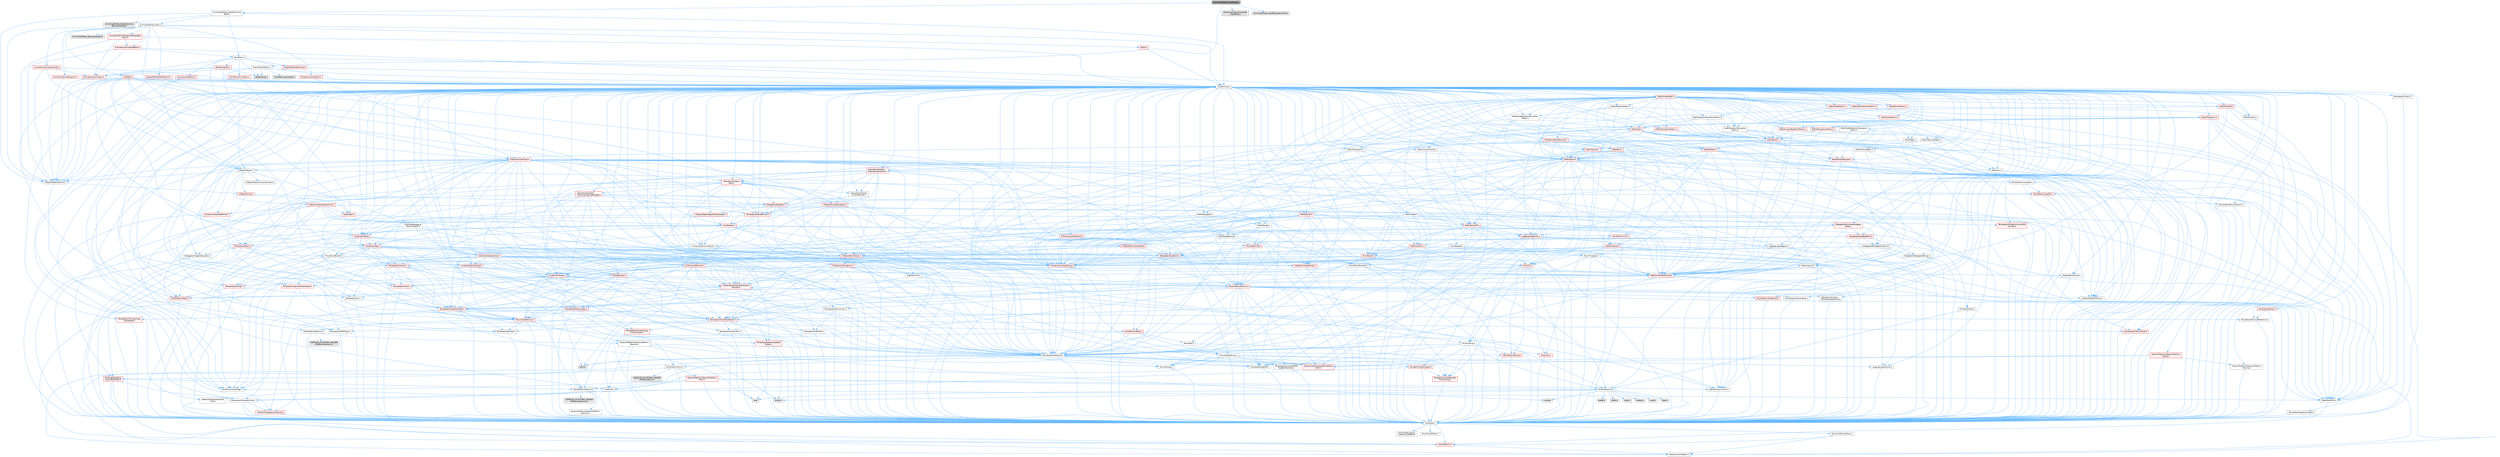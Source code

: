 digraph "AnimGraphNode_RigidBody.h"
{
 // INTERACTIVE_SVG=YES
 // LATEX_PDF_SIZE
  bgcolor="transparent";
  edge [fontname=Helvetica,fontsize=10,labelfontname=Helvetica,labelfontsize=10];
  node [fontname=Helvetica,fontsize=10,shape=box,height=0.2,width=0.4];
  Node1 [id="Node000001",label="AnimGraphNode_RigidBody.h",height=0.2,width=0.4,color="gray40", fillcolor="grey60", style="filled", fontcolor="black",tooltip=" "];
  Node1 -> Node2 [id="edge1_Node000001_Node000002",color="steelblue1",style="solid",tooltip=" "];
  Node2 [id="Node000002",label="AnimGraphNode_SkeletalControl\lBase.h",height=0.2,width=0.4,color="grey40", fillcolor="white", style="filled",URL="$d9/dff/AnimGraphNode__SkeletalControlBase_8h.html",tooltip=" "];
  Node2 -> Node3 [id="edge2_Node000002_Node000003",color="steelblue1",style="solid",tooltip=" "];
  Node3 [id="Node000003",label="CoreMinimal.h",height=0.2,width=0.4,color="grey40", fillcolor="white", style="filled",URL="$d7/d67/CoreMinimal_8h.html",tooltip=" "];
  Node3 -> Node4 [id="edge3_Node000003_Node000004",color="steelblue1",style="solid",tooltip=" "];
  Node4 [id="Node000004",label="CoreTypes.h",height=0.2,width=0.4,color="grey40", fillcolor="white", style="filled",URL="$dc/dec/CoreTypes_8h.html",tooltip=" "];
  Node4 -> Node5 [id="edge4_Node000004_Node000005",color="steelblue1",style="solid",tooltip=" "];
  Node5 [id="Node000005",label="HAL/Platform.h",height=0.2,width=0.4,color="red", fillcolor="#FFF0F0", style="filled",URL="$d9/dd0/Platform_8h.html",tooltip=" "];
  Node5 -> Node9 [id="edge5_Node000005_Node000009",color="steelblue1",style="solid",tooltip=" "];
  Node9 [id="Node000009",label="PreprocessorHelpers.h",height=0.2,width=0.4,color="grey40", fillcolor="white", style="filled",URL="$db/ddb/PreprocessorHelpers_8h.html",tooltip=" "];
  Node4 -> Node15 [id="edge6_Node000004_Node000015",color="steelblue1",style="solid",tooltip=" "];
  Node15 [id="Node000015",label="ProfilingDebugging\l/UMemoryDefines.h",height=0.2,width=0.4,color="grey40", fillcolor="white", style="filled",URL="$d2/da2/UMemoryDefines_8h.html",tooltip=" "];
  Node4 -> Node16 [id="edge7_Node000004_Node000016",color="steelblue1",style="solid",tooltip=" "];
  Node16 [id="Node000016",label="Misc/CoreMiscDefines.h",height=0.2,width=0.4,color="grey40", fillcolor="white", style="filled",URL="$da/d38/CoreMiscDefines_8h.html",tooltip=" "];
  Node16 -> Node5 [id="edge8_Node000016_Node000005",color="steelblue1",style="solid",tooltip=" "];
  Node16 -> Node9 [id="edge9_Node000016_Node000009",color="steelblue1",style="solid",tooltip=" "];
  Node4 -> Node17 [id="edge10_Node000004_Node000017",color="steelblue1",style="solid",tooltip=" "];
  Node17 [id="Node000017",label="Misc/CoreDefines.h",height=0.2,width=0.4,color="grey40", fillcolor="white", style="filled",URL="$d3/dd2/CoreDefines_8h.html",tooltip=" "];
  Node3 -> Node18 [id="edge11_Node000003_Node000018",color="steelblue1",style="solid",tooltip=" "];
  Node18 [id="Node000018",label="CoreFwd.h",height=0.2,width=0.4,color="grey40", fillcolor="white", style="filled",URL="$d1/d1e/CoreFwd_8h.html",tooltip=" "];
  Node18 -> Node4 [id="edge12_Node000018_Node000004",color="steelblue1",style="solid",tooltip=" "];
  Node18 -> Node19 [id="edge13_Node000018_Node000019",color="steelblue1",style="solid",tooltip=" "];
  Node19 [id="Node000019",label="Containers/ContainersFwd.h",height=0.2,width=0.4,color="grey40", fillcolor="white", style="filled",URL="$d4/d0a/ContainersFwd_8h.html",tooltip=" "];
  Node19 -> Node5 [id="edge14_Node000019_Node000005",color="steelblue1",style="solid",tooltip=" "];
  Node19 -> Node4 [id="edge15_Node000019_Node000004",color="steelblue1",style="solid",tooltip=" "];
  Node19 -> Node20 [id="edge16_Node000019_Node000020",color="steelblue1",style="solid",tooltip=" "];
  Node20 [id="Node000020",label="Traits/IsContiguousContainer.h",height=0.2,width=0.4,color="red", fillcolor="#FFF0F0", style="filled",URL="$d5/d3c/IsContiguousContainer_8h.html",tooltip=" "];
  Node20 -> Node4 [id="edge17_Node000020_Node000004",color="steelblue1",style="solid",tooltip=" "];
  Node18 -> Node23 [id="edge18_Node000018_Node000023",color="steelblue1",style="solid",tooltip=" "];
  Node23 [id="Node000023",label="Math/MathFwd.h",height=0.2,width=0.4,color="grey40", fillcolor="white", style="filled",URL="$d2/d10/MathFwd_8h.html",tooltip=" "];
  Node23 -> Node5 [id="edge19_Node000023_Node000005",color="steelblue1",style="solid",tooltip=" "];
  Node18 -> Node24 [id="edge20_Node000018_Node000024",color="steelblue1",style="solid",tooltip=" "];
  Node24 [id="Node000024",label="UObject/UObjectHierarchy\lFwd.h",height=0.2,width=0.4,color="grey40", fillcolor="white", style="filled",URL="$d3/d13/UObjectHierarchyFwd_8h.html",tooltip=" "];
  Node3 -> Node24 [id="edge21_Node000003_Node000024",color="steelblue1",style="solid",tooltip=" "];
  Node3 -> Node19 [id="edge22_Node000003_Node000019",color="steelblue1",style="solid",tooltip=" "];
  Node3 -> Node25 [id="edge23_Node000003_Node000025",color="steelblue1",style="solid",tooltip=" "];
  Node25 [id="Node000025",label="Misc/VarArgs.h",height=0.2,width=0.4,color="grey40", fillcolor="white", style="filled",URL="$d5/d6f/VarArgs_8h.html",tooltip=" "];
  Node25 -> Node4 [id="edge24_Node000025_Node000004",color="steelblue1",style="solid",tooltip=" "];
  Node3 -> Node26 [id="edge25_Node000003_Node000026",color="steelblue1",style="solid",tooltip=" "];
  Node26 [id="Node000026",label="Logging/LogVerbosity.h",height=0.2,width=0.4,color="grey40", fillcolor="white", style="filled",URL="$d2/d8f/LogVerbosity_8h.html",tooltip=" "];
  Node26 -> Node4 [id="edge26_Node000026_Node000004",color="steelblue1",style="solid",tooltip=" "];
  Node3 -> Node27 [id="edge27_Node000003_Node000027",color="steelblue1",style="solid",tooltip=" "];
  Node27 [id="Node000027",label="Misc/OutputDevice.h",height=0.2,width=0.4,color="grey40", fillcolor="white", style="filled",URL="$d7/d32/OutputDevice_8h.html",tooltip=" "];
  Node27 -> Node18 [id="edge28_Node000027_Node000018",color="steelblue1",style="solid",tooltip=" "];
  Node27 -> Node4 [id="edge29_Node000027_Node000004",color="steelblue1",style="solid",tooltip=" "];
  Node27 -> Node26 [id="edge30_Node000027_Node000026",color="steelblue1",style="solid",tooltip=" "];
  Node27 -> Node25 [id="edge31_Node000027_Node000025",color="steelblue1",style="solid",tooltip=" "];
  Node27 -> Node28 [id="edge32_Node000027_Node000028",color="steelblue1",style="solid",tooltip=" "];
  Node28 [id="Node000028",label="Templates/IsArrayOrRefOf\lTypeByPredicate.h",height=0.2,width=0.4,color="grey40", fillcolor="white", style="filled",URL="$d6/da1/IsArrayOrRefOfTypeByPredicate_8h.html",tooltip=" "];
  Node28 -> Node4 [id="edge33_Node000028_Node000004",color="steelblue1",style="solid",tooltip=" "];
  Node27 -> Node29 [id="edge34_Node000027_Node000029",color="steelblue1",style="solid",tooltip=" "];
  Node29 [id="Node000029",label="Templates/IsValidVariadic\lFunctionArg.h",height=0.2,width=0.4,color="red", fillcolor="#FFF0F0", style="filled",URL="$d0/dc8/IsValidVariadicFunctionArg_8h.html",tooltip=" "];
  Node29 -> Node4 [id="edge35_Node000029_Node000004",color="steelblue1",style="solid",tooltip=" "];
  Node27 -> Node31 [id="edge36_Node000027_Node000031",color="steelblue1",style="solid",tooltip=" "];
  Node31 [id="Node000031",label="Traits/IsCharEncodingCompatible\lWith.h",height=0.2,width=0.4,color="red", fillcolor="#FFF0F0", style="filled",URL="$df/dd1/IsCharEncodingCompatibleWith_8h.html",tooltip=" "];
  Node3 -> Node33 [id="edge37_Node000003_Node000033",color="steelblue1",style="solid",tooltip=" "];
  Node33 [id="Node000033",label="HAL/PlatformCrt.h",height=0.2,width=0.4,color="grey40", fillcolor="white", style="filled",URL="$d8/d75/PlatformCrt_8h.html",tooltip=" "];
  Node33 -> Node34 [id="edge38_Node000033_Node000034",color="steelblue1",style="solid",tooltip=" "];
  Node34 [id="Node000034",label="new",height=0.2,width=0.4,color="grey60", fillcolor="#E0E0E0", style="filled",tooltip=" "];
  Node33 -> Node35 [id="edge39_Node000033_Node000035",color="steelblue1",style="solid",tooltip=" "];
  Node35 [id="Node000035",label="wchar.h",height=0.2,width=0.4,color="grey60", fillcolor="#E0E0E0", style="filled",tooltip=" "];
  Node33 -> Node36 [id="edge40_Node000033_Node000036",color="steelblue1",style="solid",tooltip=" "];
  Node36 [id="Node000036",label="stddef.h",height=0.2,width=0.4,color="grey60", fillcolor="#E0E0E0", style="filled",tooltip=" "];
  Node33 -> Node37 [id="edge41_Node000033_Node000037",color="steelblue1",style="solid",tooltip=" "];
  Node37 [id="Node000037",label="stdlib.h",height=0.2,width=0.4,color="grey60", fillcolor="#E0E0E0", style="filled",tooltip=" "];
  Node33 -> Node38 [id="edge42_Node000033_Node000038",color="steelblue1",style="solid",tooltip=" "];
  Node38 [id="Node000038",label="stdio.h",height=0.2,width=0.4,color="grey60", fillcolor="#E0E0E0", style="filled",tooltip=" "];
  Node33 -> Node39 [id="edge43_Node000033_Node000039",color="steelblue1",style="solid",tooltip=" "];
  Node39 [id="Node000039",label="stdarg.h",height=0.2,width=0.4,color="grey60", fillcolor="#E0E0E0", style="filled",tooltip=" "];
  Node33 -> Node40 [id="edge44_Node000033_Node000040",color="steelblue1",style="solid",tooltip=" "];
  Node40 [id="Node000040",label="math.h",height=0.2,width=0.4,color="grey60", fillcolor="#E0E0E0", style="filled",tooltip=" "];
  Node33 -> Node41 [id="edge45_Node000033_Node000041",color="steelblue1",style="solid",tooltip=" "];
  Node41 [id="Node000041",label="float.h",height=0.2,width=0.4,color="grey60", fillcolor="#E0E0E0", style="filled",tooltip=" "];
  Node33 -> Node42 [id="edge46_Node000033_Node000042",color="steelblue1",style="solid",tooltip=" "];
  Node42 [id="Node000042",label="string.h",height=0.2,width=0.4,color="grey60", fillcolor="#E0E0E0", style="filled",tooltip=" "];
  Node3 -> Node43 [id="edge47_Node000003_Node000043",color="steelblue1",style="solid",tooltip=" "];
  Node43 [id="Node000043",label="HAL/PlatformMisc.h",height=0.2,width=0.4,color="grey40", fillcolor="white", style="filled",URL="$d0/df5/PlatformMisc_8h.html",tooltip=" "];
  Node43 -> Node4 [id="edge48_Node000043_Node000004",color="steelblue1",style="solid",tooltip=" "];
  Node43 -> Node44 [id="edge49_Node000043_Node000044",color="steelblue1",style="solid",tooltip=" "];
  Node44 [id="Node000044",label="GenericPlatform/GenericPlatform\lMisc.h",height=0.2,width=0.4,color="red", fillcolor="#FFF0F0", style="filled",URL="$db/d9a/GenericPlatformMisc_8h.html",tooltip=" "];
  Node44 -> Node18 [id="edge50_Node000044_Node000018",color="steelblue1",style="solid",tooltip=" "];
  Node44 -> Node4 [id="edge51_Node000044_Node000004",color="steelblue1",style="solid",tooltip=" "];
  Node44 -> Node33 [id="edge52_Node000044_Node000033",color="steelblue1",style="solid",tooltip=" "];
  Node44 -> Node48 [id="edge53_Node000044_Node000048",color="steelblue1",style="solid",tooltip=" "];
  Node48 [id="Node000048",label="Math/NumericLimits.h",height=0.2,width=0.4,color="grey40", fillcolor="white", style="filled",URL="$df/d1b/NumericLimits_8h.html",tooltip=" "];
  Node48 -> Node4 [id="edge54_Node000048_Node000004",color="steelblue1",style="solid",tooltip=" "];
  Node44 -> Node50 [id="edge55_Node000044_Node000050",color="steelblue1",style="solid",tooltip=" "];
  Node50 [id="Node000050",label="Misc/EnumClassFlags.h",height=0.2,width=0.4,color="grey40", fillcolor="white", style="filled",URL="$d8/de7/EnumClassFlags_8h.html",tooltip=" "];
  Node43 -> Node53 [id="edge56_Node000043_Node000053",color="steelblue1",style="solid",tooltip=" "];
  Node53 [id="Node000053",label="COMPILED_PLATFORM_HEADER\l(PlatformMisc.h)",height=0.2,width=0.4,color="grey60", fillcolor="#E0E0E0", style="filled",tooltip=" "];
  Node43 -> Node54 [id="edge57_Node000043_Node000054",color="steelblue1",style="solid",tooltip=" "];
  Node54 [id="Node000054",label="ProfilingDebugging\l/CpuProfilerTrace.h",height=0.2,width=0.4,color="red", fillcolor="#FFF0F0", style="filled",URL="$da/dcb/CpuProfilerTrace_8h.html",tooltip=" "];
  Node54 -> Node4 [id="edge58_Node000054_Node000004",color="steelblue1",style="solid",tooltip=" "];
  Node54 -> Node19 [id="edge59_Node000054_Node000019",color="steelblue1",style="solid",tooltip=" "];
  Node54 -> Node55 [id="edge60_Node000054_Node000055",color="steelblue1",style="solid",tooltip=" "];
  Node55 [id="Node000055",label="HAL/PlatformAtomics.h",height=0.2,width=0.4,color="grey40", fillcolor="white", style="filled",URL="$d3/d36/PlatformAtomics_8h.html",tooltip=" "];
  Node55 -> Node4 [id="edge61_Node000055_Node000004",color="steelblue1",style="solid",tooltip=" "];
  Node55 -> Node56 [id="edge62_Node000055_Node000056",color="steelblue1",style="solid",tooltip=" "];
  Node56 [id="Node000056",label="GenericPlatform/GenericPlatform\lAtomics.h",height=0.2,width=0.4,color="grey40", fillcolor="white", style="filled",URL="$da/d72/GenericPlatformAtomics_8h.html",tooltip=" "];
  Node56 -> Node4 [id="edge63_Node000056_Node000004",color="steelblue1",style="solid",tooltip=" "];
  Node55 -> Node57 [id="edge64_Node000055_Node000057",color="steelblue1",style="solid",tooltip=" "];
  Node57 [id="Node000057",label="COMPILED_PLATFORM_HEADER\l(PlatformAtomics.h)",height=0.2,width=0.4,color="grey60", fillcolor="#E0E0E0", style="filled",tooltip=" "];
  Node54 -> Node9 [id="edge65_Node000054_Node000009",color="steelblue1",style="solid",tooltip=" "];
  Node3 -> Node62 [id="edge66_Node000003_Node000062",color="steelblue1",style="solid",tooltip=" "];
  Node62 [id="Node000062",label="Misc/AssertionMacros.h",height=0.2,width=0.4,color="grey40", fillcolor="white", style="filled",URL="$d0/dfa/AssertionMacros_8h.html",tooltip=" "];
  Node62 -> Node4 [id="edge67_Node000062_Node000004",color="steelblue1",style="solid",tooltip=" "];
  Node62 -> Node5 [id="edge68_Node000062_Node000005",color="steelblue1",style="solid",tooltip=" "];
  Node62 -> Node43 [id="edge69_Node000062_Node000043",color="steelblue1",style="solid",tooltip=" "];
  Node62 -> Node9 [id="edge70_Node000062_Node000009",color="steelblue1",style="solid",tooltip=" "];
  Node62 -> Node63 [id="edge71_Node000062_Node000063",color="steelblue1",style="solid",tooltip=" "];
  Node63 [id="Node000063",label="Templates/EnableIf.h",height=0.2,width=0.4,color="grey40", fillcolor="white", style="filled",URL="$d7/d60/EnableIf_8h.html",tooltip=" "];
  Node63 -> Node4 [id="edge72_Node000063_Node000004",color="steelblue1",style="solid",tooltip=" "];
  Node62 -> Node28 [id="edge73_Node000062_Node000028",color="steelblue1",style="solid",tooltip=" "];
  Node62 -> Node29 [id="edge74_Node000062_Node000029",color="steelblue1",style="solid",tooltip=" "];
  Node62 -> Node31 [id="edge75_Node000062_Node000031",color="steelblue1",style="solid",tooltip=" "];
  Node62 -> Node25 [id="edge76_Node000062_Node000025",color="steelblue1",style="solid",tooltip=" "];
  Node62 -> Node64 [id="edge77_Node000062_Node000064",color="steelblue1",style="solid",tooltip=" "];
  Node64 [id="Node000064",label="String/FormatStringSan.h",height=0.2,width=0.4,color="red", fillcolor="#FFF0F0", style="filled",URL="$d3/d8b/FormatStringSan_8h.html",tooltip=" "];
  Node64 -> Node4 [id="edge78_Node000064_Node000004",color="steelblue1",style="solid",tooltip=" "];
  Node64 -> Node29 [id="edge79_Node000064_Node000029",color="steelblue1",style="solid",tooltip=" "];
  Node64 -> Node19 [id="edge80_Node000064_Node000019",color="steelblue1",style="solid",tooltip=" "];
  Node62 -> Node70 [id="edge81_Node000062_Node000070",color="steelblue1",style="solid",tooltip=" "];
  Node70 [id="Node000070",label="atomic",height=0.2,width=0.4,color="grey60", fillcolor="#E0E0E0", style="filled",tooltip=" "];
  Node3 -> Node71 [id="edge82_Node000003_Node000071",color="steelblue1",style="solid",tooltip=" "];
  Node71 [id="Node000071",label="Templates/IsPointer.h",height=0.2,width=0.4,color="grey40", fillcolor="white", style="filled",URL="$d7/d05/IsPointer_8h.html",tooltip=" "];
  Node71 -> Node4 [id="edge83_Node000071_Node000004",color="steelblue1",style="solid",tooltip=" "];
  Node3 -> Node72 [id="edge84_Node000003_Node000072",color="steelblue1",style="solid",tooltip=" "];
  Node72 [id="Node000072",label="HAL/PlatformMemory.h",height=0.2,width=0.4,color="grey40", fillcolor="white", style="filled",URL="$de/d68/PlatformMemory_8h.html",tooltip=" "];
  Node72 -> Node4 [id="edge85_Node000072_Node000004",color="steelblue1",style="solid",tooltip=" "];
  Node72 -> Node73 [id="edge86_Node000072_Node000073",color="steelblue1",style="solid",tooltip=" "];
  Node73 [id="Node000073",label="GenericPlatform/GenericPlatform\lMemory.h",height=0.2,width=0.4,color="grey40", fillcolor="white", style="filled",URL="$dd/d22/GenericPlatformMemory_8h.html",tooltip=" "];
  Node73 -> Node18 [id="edge87_Node000073_Node000018",color="steelblue1",style="solid",tooltip=" "];
  Node73 -> Node4 [id="edge88_Node000073_Node000004",color="steelblue1",style="solid",tooltip=" "];
  Node73 -> Node74 [id="edge89_Node000073_Node000074",color="steelblue1",style="solid",tooltip=" "];
  Node74 [id="Node000074",label="HAL/PlatformString.h",height=0.2,width=0.4,color="red", fillcolor="#FFF0F0", style="filled",URL="$db/db5/PlatformString_8h.html",tooltip=" "];
  Node74 -> Node4 [id="edge90_Node000074_Node000004",color="steelblue1",style="solid",tooltip=" "];
  Node73 -> Node42 [id="edge91_Node000073_Node000042",color="steelblue1",style="solid",tooltip=" "];
  Node73 -> Node35 [id="edge92_Node000073_Node000035",color="steelblue1",style="solid",tooltip=" "];
  Node72 -> Node76 [id="edge93_Node000072_Node000076",color="steelblue1",style="solid",tooltip=" "];
  Node76 [id="Node000076",label="COMPILED_PLATFORM_HEADER\l(PlatformMemory.h)",height=0.2,width=0.4,color="grey60", fillcolor="#E0E0E0", style="filled",tooltip=" "];
  Node3 -> Node55 [id="edge94_Node000003_Node000055",color="steelblue1",style="solid",tooltip=" "];
  Node3 -> Node77 [id="edge95_Node000003_Node000077",color="steelblue1",style="solid",tooltip=" "];
  Node77 [id="Node000077",label="Misc/Exec.h",height=0.2,width=0.4,color="grey40", fillcolor="white", style="filled",URL="$de/ddb/Exec_8h.html",tooltip=" "];
  Node77 -> Node4 [id="edge96_Node000077_Node000004",color="steelblue1",style="solid",tooltip=" "];
  Node77 -> Node62 [id="edge97_Node000077_Node000062",color="steelblue1",style="solid",tooltip=" "];
  Node3 -> Node78 [id="edge98_Node000003_Node000078",color="steelblue1",style="solid",tooltip=" "];
  Node78 [id="Node000078",label="HAL/MemoryBase.h",height=0.2,width=0.4,color="red", fillcolor="#FFF0F0", style="filled",URL="$d6/d9f/MemoryBase_8h.html",tooltip=" "];
  Node78 -> Node4 [id="edge99_Node000078_Node000004",color="steelblue1",style="solid",tooltip=" "];
  Node78 -> Node55 [id="edge100_Node000078_Node000055",color="steelblue1",style="solid",tooltip=" "];
  Node78 -> Node33 [id="edge101_Node000078_Node000033",color="steelblue1",style="solid",tooltip=" "];
  Node78 -> Node77 [id="edge102_Node000078_Node000077",color="steelblue1",style="solid",tooltip=" "];
  Node78 -> Node27 [id="edge103_Node000078_Node000027",color="steelblue1",style="solid",tooltip=" "];
  Node3 -> Node88 [id="edge104_Node000003_Node000088",color="steelblue1",style="solid",tooltip=" "];
  Node88 [id="Node000088",label="HAL/UnrealMemory.h",height=0.2,width=0.4,color="red", fillcolor="#FFF0F0", style="filled",URL="$d9/d96/UnrealMemory_8h.html",tooltip=" "];
  Node88 -> Node4 [id="edge105_Node000088_Node000004",color="steelblue1",style="solid",tooltip=" "];
  Node88 -> Node73 [id="edge106_Node000088_Node000073",color="steelblue1",style="solid",tooltip=" "];
  Node88 -> Node78 [id="edge107_Node000088_Node000078",color="steelblue1",style="solid",tooltip=" "];
  Node88 -> Node72 [id="edge108_Node000088_Node000072",color="steelblue1",style="solid",tooltip=" "];
  Node88 -> Node71 [id="edge109_Node000088_Node000071",color="steelblue1",style="solid",tooltip=" "];
  Node3 -> Node90 [id="edge110_Node000003_Node000090",color="steelblue1",style="solid",tooltip=" "];
  Node90 [id="Node000090",label="Templates/IsArithmetic.h",height=0.2,width=0.4,color="grey40", fillcolor="white", style="filled",URL="$d2/d5d/IsArithmetic_8h.html",tooltip=" "];
  Node90 -> Node4 [id="edge111_Node000090_Node000004",color="steelblue1",style="solid",tooltip=" "];
  Node3 -> Node84 [id="edge112_Node000003_Node000084",color="steelblue1",style="solid",tooltip=" "];
  Node84 [id="Node000084",label="Templates/AndOrNot.h",height=0.2,width=0.4,color="grey40", fillcolor="white", style="filled",URL="$db/d0a/AndOrNot_8h.html",tooltip=" "];
  Node84 -> Node4 [id="edge113_Node000084_Node000004",color="steelblue1",style="solid",tooltip=" "];
  Node3 -> Node91 [id="edge114_Node000003_Node000091",color="steelblue1",style="solid",tooltip=" "];
  Node91 [id="Node000091",label="Templates/IsPODType.h",height=0.2,width=0.4,color="grey40", fillcolor="white", style="filled",URL="$d7/db1/IsPODType_8h.html",tooltip=" "];
  Node91 -> Node4 [id="edge115_Node000091_Node000004",color="steelblue1",style="solid",tooltip=" "];
  Node3 -> Node92 [id="edge116_Node000003_Node000092",color="steelblue1",style="solid",tooltip=" "];
  Node92 [id="Node000092",label="Templates/IsUECoreType.h",height=0.2,width=0.4,color="red", fillcolor="#FFF0F0", style="filled",URL="$d1/db8/IsUECoreType_8h.html",tooltip=" "];
  Node92 -> Node4 [id="edge117_Node000092_Node000004",color="steelblue1",style="solid",tooltip=" "];
  Node3 -> Node85 [id="edge118_Node000003_Node000085",color="steelblue1",style="solid",tooltip=" "];
  Node85 [id="Node000085",label="Templates/IsTriviallyCopy\lConstructible.h",height=0.2,width=0.4,color="red", fillcolor="#FFF0F0", style="filled",URL="$d3/d78/IsTriviallyCopyConstructible_8h.html",tooltip=" "];
  Node85 -> Node4 [id="edge119_Node000085_Node000004",color="steelblue1",style="solid",tooltip=" "];
  Node3 -> Node93 [id="edge120_Node000003_Node000093",color="steelblue1",style="solid",tooltip=" "];
  Node93 [id="Node000093",label="Templates/UnrealTypeTraits.h",height=0.2,width=0.4,color="red", fillcolor="#FFF0F0", style="filled",URL="$d2/d2d/UnrealTypeTraits_8h.html",tooltip=" "];
  Node93 -> Node4 [id="edge121_Node000093_Node000004",color="steelblue1",style="solid",tooltip=" "];
  Node93 -> Node71 [id="edge122_Node000093_Node000071",color="steelblue1",style="solid",tooltip=" "];
  Node93 -> Node62 [id="edge123_Node000093_Node000062",color="steelblue1",style="solid",tooltip=" "];
  Node93 -> Node84 [id="edge124_Node000093_Node000084",color="steelblue1",style="solid",tooltip=" "];
  Node93 -> Node63 [id="edge125_Node000093_Node000063",color="steelblue1",style="solid",tooltip=" "];
  Node93 -> Node90 [id="edge126_Node000093_Node000090",color="steelblue1",style="solid",tooltip=" "];
  Node93 -> Node91 [id="edge127_Node000093_Node000091",color="steelblue1",style="solid",tooltip=" "];
  Node93 -> Node92 [id="edge128_Node000093_Node000092",color="steelblue1",style="solid",tooltip=" "];
  Node93 -> Node85 [id="edge129_Node000093_Node000085",color="steelblue1",style="solid",tooltip=" "];
  Node3 -> Node63 [id="edge130_Node000003_Node000063",color="steelblue1",style="solid",tooltip=" "];
  Node3 -> Node95 [id="edge131_Node000003_Node000095",color="steelblue1",style="solid",tooltip=" "];
  Node95 [id="Node000095",label="Templates/RemoveReference.h",height=0.2,width=0.4,color="grey40", fillcolor="white", style="filled",URL="$da/dbe/RemoveReference_8h.html",tooltip=" "];
  Node95 -> Node4 [id="edge132_Node000095_Node000004",color="steelblue1",style="solid",tooltip=" "];
  Node3 -> Node96 [id="edge133_Node000003_Node000096",color="steelblue1",style="solid",tooltip=" "];
  Node96 [id="Node000096",label="Templates/IntegralConstant.h",height=0.2,width=0.4,color="grey40", fillcolor="white", style="filled",URL="$db/d1b/IntegralConstant_8h.html",tooltip=" "];
  Node96 -> Node4 [id="edge134_Node000096_Node000004",color="steelblue1",style="solid",tooltip=" "];
  Node3 -> Node97 [id="edge135_Node000003_Node000097",color="steelblue1",style="solid",tooltip=" "];
  Node97 [id="Node000097",label="Templates/IsClass.h",height=0.2,width=0.4,color="grey40", fillcolor="white", style="filled",URL="$db/dcb/IsClass_8h.html",tooltip=" "];
  Node97 -> Node4 [id="edge136_Node000097_Node000004",color="steelblue1",style="solid",tooltip=" "];
  Node3 -> Node98 [id="edge137_Node000003_Node000098",color="steelblue1",style="solid",tooltip=" "];
  Node98 [id="Node000098",label="Templates/TypeCompatible\lBytes.h",height=0.2,width=0.4,color="red", fillcolor="#FFF0F0", style="filled",URL="$df/d0a/TypeCompatibleBytes_8h.html",tooltip=" "];
  Node98 -> Node4 [id="edge138_Node000098_Node000004",color="steelblue1",style="solid",tooltip=" "];
  Node98 -> Node42 [id="edge139_Node000098_Node000042",color="steelblue1",style="solid",tooltip=" "];
  Node98 -> Node34 [id="edge140_Node000098_Node000034",color="steelblue1",style="solid",tooltip=" "];
  Node3 -> Node20 [id="edge141_Node000003_Node000020",color="steelblue1",style="solid",tooltip=" "];
  Node3 -> Node99 [id="edge142_Node000003_Node000099",color="steelblue1",style="solid",tooltip=" "];
  Node99 [id="Node000099",label="Templates/UnrealTemplate.h",height=0.2,width=0.4,color="red", fillcolor="#FFF0F0", style="filled",URL="$d4/d24/UnrealTemplate_8h.html",tooltip=" "];
  Node99 -> Node4 [id="edge143_Node000099_Node000004",color="steelblue1",style="solid",tooltip=" "];
  Node99 -> Node71 [id="edge144_Node000099_Node000071",color="steelblue1",style="solid",tooltip=" "];
  Node99 -> Node88 [id="edge145_Node000099_Node000088",color="steelblue1",style="solid",tooltip=" "];
  Node99 -> Node93 [id="edge146_Node000099_Node000093",color="steelblue1",style="solid",tooltip=" "];
  Node99 -> Node95 [id="edge147_Node000099_Node000095",color="steelblue1",style="solid",tooltip=" "];
  Node99 -> Node98 [id="edge148_Node000099_Node000098",color="steelblue1",style="solid",tooltip=" "];
  Node99 -> Node20 [id="edge149_Node000099_Node000020",color="steelblue1",style="solid",tooltip=" "];
  Node3 -> Node48 [id="edge150_Node000003_Node000048",color="steelblue1",style="solid",tooltip=" "];
  Node3 -> Node103 [id="edge151_Node000003_Node000103",color="steelblue1",style="solid",tooltip=" "];
  Node103 [id="Node000103",label="HAL/PlatformMath.h",height=0.2,width=0.4,color="red", fillcolor="#FFF0F0", style="filled",URL="$dc/d53/PlatformMath_8h.html",tooltip=" "];
  Node103 -> Node4 [id="edge152_Node000103_Node000004",color="steelblue1",style="solid",tooltip=" "];
  Node3 -> Node86 [id="edge153_Node000003_Node000086",color="steelblue1",style="solid",tooltip=" "];
  Node86 [id="Node000086",label="Templates/IsTriviallyCopy\lAssignable.h",height=0.2,width=0.4,color="red", fillcolor="#FFF0F0", style="filled",URL="$d2/df2/IsTriviallyCopyAssignable_8h.html",tooltip=" "];
  Node86 -> Node4 [id="edge154_Node000086_Node000004",color="steelblue1",style="solid",tooltip=" "];
  Node3 -> Node111 [id="edge155_Node000003_Node000111",color="steelblue1",style="solid",tooltip=" "];
  Node111 [id="Node000111",label="Templates/MemoryOps.h",height=0.2,width=0.4,color="red", fillcolor="#FFF0F0", style="filled",URL="$db/dea/MemoryOps_8h.html",tooltip=" "];
  Node111 -> Node4 [id="edge156_Node000111_Node000004",color="steelblue1",style="solid",tooltip=" "];
  Node111 -> Node88 [id="edge157_Node000111_Node000088",color="steelblue1",style="solid",tooltip=" "];
  Node111 -> Node86 [id="edge158_Node000111_Node000086",color="steelblue1",style="solid",tooltip=" "];
  Node111 -> Node85 [id="edge159_Node000111_Node000085",color="steelblue1",style="solid",tooltip=" "];
  Node111 -> Node93 [id="edge160_Node000111_Node000093",color="steelblue1",style="solid",tooltip=" "];
  Node111 -> Node34 [id="edge161_Node000111_Node000034",color="steelblue1",style="solid",tooltip=" "];
  Node3 -> Node112 [id="edge162_Node000003_Node000112",color="steelblue1",style="solid",tooltip=" "];
  Node112 [id="Node000112",label="Containers/ContainerAllocation\lPolicies.h",height=0.2,width=0.4,color="red", fillcolor="#FFF0F0", style="filled",URL="$d7/dff/ContainerAllocationPolicies_8h.html",tooltip=" "];
  Node112 -> Node4 [id="edge163_Node000112_Node000004",color="steelblue1",style="solid",tooltip=" "];
  Node112 -> Node112 [id="edge164_Node000112_Node000112",color="steelblue1",style="solid",tooltip=" "];
  Node112 -> Node103 [id="edge165_Node000112_Node000103",color="steelblue1",style="solid",tooltip=" "];
  Node112 -> Node88 [id="edge166_Node000112_Node000088",color="steelblue1",style="solid",tooltip=" "];
  Node112 -> Node48 [id="edge167_Node000112_Node000048",color="steelblue1",style="solid",tooltip=" "];
  Node112 -> Node62 [id="edge168_Node000112_Node000062",color="steelblue1",style="solid",tooltip=" "];
  Node112 -> Node111 [id="edge169_Node000112_Node000111",color="steelblue1",style="solid",tooltip=" "];
  Node112 -> Node98 [id="edge170_Node000112_Node000098",color="steelblue1",style="solid",tooltip=" "];
  Node3 -> Node115 [id="edge171_Node000003_Node000115",color="steelblue1",style="solid",tooltip=" "];
  Node115 [id="Node000115",label="Templates/IsEnumClass.h",height=0.2,width=0.4,color="grey40", fillcolor="white", style="filled",URL="$d7/d15/IsEnumClass_8h.html",tooltip=" "];
  Node115 -> Node4 [id="edge172_Node000115_Node000004",color="steelblue1",style="solid",tooltip=" "];
  Node115 -> Node84 [id="edge173_Node000115_Node000084",color="steelblue1",style="solid",tooltip=" "];
  Node3 -> Node116 [id="edge174_Node000003_Node000116",color="steelblue1",style="solid",tooltip=" "];
  Node116 [id="Node000116",label="HAL/PlatformProperties.h",height=0.2,width=0.4,color="red", fillcolor="#FFF0F0", style="filled",URL="$d9/db0/PlatformProperties_8h.html",tooltip=" "];
  Node116 -> Node4 [id="edge175_Node000116_Node000004",color="steelblue1",style="solid",tooltip=" "];
  Node3 -> Node119 [id="edge176_Node000003_Node000119",color="steelblue1",style="solid",tooltip=" "];
  Node119 [id="Node000119",label="Misc/EngineVersionBase.h",height=0.2,width=0.4,color="grey40", fillcolor="white", style="filled",URL="$d5/d2b/EngineVersionBase_8h.html",tooltip=" "];
  Node119 -> Node4 [id="edge177_Node000119_Node000004",color="steelblue1",style="solid",tooltip=" "];
  Node3 -> Node120 [id="edge178_Node000003_Node000120",color="steelblue1",style="solid",tooltip=" "];
  Node120 [id="Node000120",label="Internationalization\l/TextNamespaceFwd.h",height=0.2,width=0.4,color="grey40", fillcolor="white", style="filled",URL="$d8/d97/TextNamespaceFwd_8h.html",tooltip=" "];
  Node120 -> Node4 [id="edge179_Node000120_Node000004",color="steelblue1",style="solid",tooltip=" "];
  Node3 -> Node121 [id="edge180_Node000003_Node000121",color="steelblue1",style="solid",tooltip=" "];
  Node121 [id="Node000121",label="Serialization/Archive.h",height=0.2,width=0.4,color="red", fillcolor="#FFF0F0", style="filled",URL="$d7/d3b/Archive_8h.html",tooltip=" "];
  Node121 -> Node18 [id="edge181_Node000121_Node000018",color="steelblue1",style="solid",tooltip=" "];
  Node121 -> Node4 [id="edge182_Node000121_Node000004",color="steelblue1",style="solid",tooltip=" "];
  Node121 -> Node116 [id="edge183_Node000121_Node000116",color="steelblue1",style="solid",tooltip=" "];
  Node121 -> Node120 [id="edge184_Node000121_Node000120",color="steelblue1",style="solid",tooltip=" "];
  Node121 -> Node23 [id="edge185_Node000121_Node000023",color="steelblue1",style="solid",tooltip=" "];
  Node121 -> Node62 [id="edge186_Node000121_Node000062",color="steelblue1",style="solid",tooltip=" "];
  Node121 -> Node119 [id="edge187_Node000121_Node000119",color="steelblue1",style="solid",tooltip=" "];
  Node121 -> Node25 [id="edge188_Node000121_Node000025",color="steelblue1",style="solid",tooltip=" "];
  Node121 -> Node63 [id="edge189_Node000121_Node000063",color="steelblue1",style="solid",tooltip=" "];
  Node121 -> Node28 [id="edge190_Node000121_Node000028",color="steelblue1",style="solid",tooltip=" "];
  Node121 -> Node115 [id="edge191_Node000121_Node000115",color="steelblue1",style="solid",tooltip=" "];
  Node121 -> Node29 [id="edge192_Node000121_Node000029",color="steelblue1",style="solid",tooltip=" "];
  Node121 -> Node99 [id="edge193_Node000121_Node000099",color="steelblue1",style="solid",tooltip=" "];
  Node121 -> Node31 [id="edge194_Node000121_Node000031",color="steelblue1",style="solid",tooltip=" "];
  Node121 -> Node124 [id="edge195_Node000121_Node000124",color="steelblue1",style="solid",tooltip=" "];
  Node124 [id="Node000124",label="UObject/ObjectVersion.h",height=0.2,width=0.4,color="grey40", fillcolor="white", style="filled",URL="$da/d63/ObjectVersion_8h.html",tooltip=" "];
  Node124 -> Node4 [id="edge196_Node000124_Node000004",color="steelblue1",style="solid",tooltip=" "];
  Node3 -> Node125 [id="edge197_Node000003_Node000125",color="steelblue1",style="solid",tooltip=" "];
  Node125 [id="Node000125",label="Templates/Less.h",height=0.2,width=0.4,color="grey40", fillcolor="white", style="filled",URL="$de/dc8/Less_8h.html",tooltip=" "];
  Node125 -> Node4 [id="edge198_Node000125_Node000004",color="steelblue1",style="solid",tooltip=" "];
  Node125 -> Node99 [id="edge199_Node000125_Node000099",color="steelblue1",style="solid",tooltip=" "];
  Node3 -> Node126 [id="edge200_Node000003_Node000126",color="steelblue1",style="solid",tooltip=" "];
  Node126 [id="Node000126",label="Templates/Sorting.h",height=0.2,width=0.4,color="red", fillcolor="#FFF0F0", style="filled",URL="$d3/d9e/Sorting_8h.html",tooltip=" "];
  Node126 -> Node4 [id="edge201_Node000126_Node000004",color="steelblue1",style="solid",tooltip=" "];
  Node126 -> Node103 [id="edge202_Node000126_Node000103",color="steelblue1",style="solid",tooltip=" "];
  Node126 -> Node125 [id="edge203_Node000126_Node000125",color="steelblue1",style="solid",tooltip=" "];
  Node3 -> Node137 [id="edge204_Node000003_Node000137",color="steelblue1",style="solid",tooltip=" "];
  Node137 [id="Node000137",label="Misc/Char.h",height=0.2,width=0.4,color="red", fillcolor="#FFF0F0", style="filled",URL="$d0/d58/Char_8h.html",tooltip=" "];
  Node137 -> Node4 [id="edge205_Node000137_Node000004",color="steelblue1",style="solid",tooltip=" "];
  Node3 -> Node140 [id="edge206_Node000003_Node000140",color="steelblue1",style="solid",tooltip=" "];
  Node140 [id="Node000140",label="GenericPlatform/GenericPlatform\lStricmp.h",height=0.2,width=0.4,color="grey40", fillcolor="white", style="filled",URL="$d2/d86/GenericPlatformStricmp_8h.html",tooltip=" "];
  Node140 -> Node4 [id="edge207_Node000140_Node000004",color="steelblue1",style="solid",tooltip=" "];
  Node3 -> Node141 [id="edge208_Node000003_Node000141",color="steelblue1",style="solid",tooltip=" "];
  Node141 [id="Node000141",label="GenericPlatform/GenericPlatform\lString.h",height=0.2,width=0.4,color="red", fillcolor="#FFF0F0", style="filled",URL="$dd/d20/GenericPlatformString_8h.html",tooltip=" "];
  Node141 -> Node4 [id="edge209_Node000141_Node000004",color="steelblue1",style="solid",tooltip=" "];
  Node141 -> Node140 [id="edge210_Node000141_Node000140",color="steelblue1",style="solid",tooltip=" "];
  Node141 -> Node63 [id="edge211_Node000141_Node000063",color="steelblue1",style="solid",tooltip=" "];
  Node141 -> Node31 [id="edge212_Node000141_Node000031",color="steelblue1",style="solid",tooltip=" "];
  Node3 -> Node74 [id="edge213_Node000003_Node000074",color="steelblue1",style="solid",tooltip=" "];
  Node3 -> Node144 [id="edge214_Node000003_Node000144",color="steelblue1",style="solid",tooltip=" "];
  Node144 [id="Node000144",label="Misc/CString.h",height=0.2,width=0.4,color="grey40", fillcolor="white", style="filled",URL="$d2/d49/CString_8h.html",tooltip=" "];
  Node144 -> Node4 [id="edge215_Node000144_Node000004",color="steelblue1",style="solid",tooltip=" "];
  Node144 -> Node33 [id="edge216_Node000144_Node000033",color="steelblue1",style="solid",tooltip=" "];
  Node144 -> Node74 [id="edge217_Node000144_Node000074",color="steelblue1",style="solid",tooltip=" "];
  Node144 -> Node62 [id="edge218_Node000144_Node000062",color="steelblue1",style="solid",tooltip=" "];
  Node144 -> Node137 [id="edge219_Node000144_Node000137",color="steelblue1",style="solid",tooltip=" "];
  Node144 -> Node25 [id="edge220_Node000144_Node000025",color="steelblue1",style="solid",tooltip=" "];
  Node144 -> Node28 [id="edge221_Node000144_Node000028",color="steelblue1",style="solid",tooltip=" "];
  Node144 -> Node29 [id="edge222_Node000144_Node000029",color="steelblue1",style="solid",tooltip=" "];
  Node144 -> Node31 [id="edge223_Node000144_Node000031",color="steelblue1",style="solid",tooltip=" "];
  Node3 -> Node145 [id="edge224_Node000003_Node000145",color="steelblue1",style="solid",tooltip=" "];
  Node145 [id="Node000145",label="Misc/Crc.h",height=0.2,width=0.4,color="red", fillcolor="#FFF0F0", style="filled",URL="$d4/dd2/Crc_8h.html",tooltip=" "];
  Node145 -> Node4 [id="edge225_Node000145_Node000004",color="steelblue1",style="solid",tooltip=" "];
  Node145 -> Node74 [id="edge226_Node000145_Node000074",color="steelblue1",style="solid",tooltip=" "];
  Node145 -> Node62 [id="edge227_Node000145_Node000062",color="steelblue1",style="solid",tooltip=" "];
  Node145 -> Node144 [id="edge228_Node000145_Node000144",color="steelblue1",style="solid",tooltip=" "];
  Node145 -> Node137 [id="edge229_Node000145_Node000137",color="steelblue1",style="solid",tooltip=" "];
  Node145 -> Node93 [id="edge230_Node000145_Node000093",color="steelblue1",style="solid",tooltip=" "];
  Node3 -> Node136 [id="edge231_Node000003_Node000136",color="steelblue1",style="solid",tooltip=" "];
  Node136 [id="Node000136",label="Math/UnrealMathUtility.h",height=0.2,width=0.4,color="red", fillcolor="#FFF0F0", style="filled",URL="$db/db8/UnrealMathUtility_8h.html",tooltip=" "];
  Node136 -> Node4 [id="edge232_Node000136_Node000004",color="steelblue1",style="solid",tooltip=" "];
  Node136 -> Node62 [id="edge233_Node000136_Node000062",color="steelblue1",style="solid",tooltip=" "];
  Node136 -> Node103 [id="edge234_Node000136_Node000103",color="steelblue1",style="solid",tooltip=" "];
  Node136 -> Node23 [id="edge235_Node000136_Node000023",color="steelblue1",style="solid",tooltip=" "];
  Node3 -> Node146 [id="edge236_Node000003_Node000146",color="steelblue1",style="solid",tooltip=" "];
  Node146 [id="Node000146",label="Containers/UnrealString.h",height=0.2,width=0.4,color="red", fillcolor="#FFF0F0", style="filled",URL="$d5/dba/UnrealString_8h.html",tooltip=" "];
  Node3 -> Node150 [id="edge237_Node000003_Node000150",color="steelblue1",style="solid",tooltip=" "];
  Node150 [id="Node000150",label="Containers/Array.h",height=0.2,width=0.4,color="red", fillcolor="#FFF0F0", style="filled",URL="$df/dd0/Array_8h.html",tooltip=" "];
  Node150 -> Node4 [id="edge238_Node000150_Node000004",color="steelblue1",style="solid",tooltip=" "];
  Node150 -> Node62 [id="edge239_Node000150_Node000062",color="steelblue1",style="solid",tooltip=" "];
  Node150 -> Node88 [id="edge240_Node000150_Node000088",color="steelblue1",style="solid",tooltip=" "];
  Node150 -> Node93 [id="edge241_Node000150_Node000093",color="steelblue1",style="solid",tooltip=" "];
  Node150 -> Node99 [id="edge242_Node000150_Node000099",color="steelblue1",style="solid",tooltip=" "];
  Node150 -> Node112 [id="edge243_Node000150_Node000112",color="steelblue1",style="solid",tooltip=" "];
  Node150 -> Node121 [id="edge244_Node000150_Node000121",color="steelblue1",style="solid",tooltip=" "];
  Node150 -> Node129 [id="edge245_Node000150_Node000129",color="steelblue1",style="solid",tooltip=" "];
  Node129 [id="Node000129",label="Templates/Invoke.h",height=0.2,width=0.4,color="red", fillcolor="#FFF0F0", style="filled",URL="$d7/deb/Invoke_8h.html",tooltip=" "];
  Node129 -> Node4 [id="edge246_Node000129_Node000004",color="steelblue1",style="solid",tooltip=" "];
  Node129 -> Node99 [id="edge247_Node000129_Node000099",color="steelblue1",style="solid",tooltip=" "];
  Node150 -> Node125 [id="edge248_Node000150_Node000125",color="steelblue1",style="solid",tooltip=" "];
  Node150 -> Node126 [id="edge249_Node000150_Node000126",color="steelblue1",style="solid",tooltip=" "];
  Node150 -> Node173 [id="edge250_Node000150_Node000173",color="steelblue1",style="solid",tooltip=" "];
  Node173 [id="Node000173",label="Templates/AlignmentTemplates.h",height=0.2,width=0.4,color="red", fillcolor="#FFF0F0", style="filled",URL="$dd/d32/AlignmentTemplates_8h.html",tooltip=" "];
  Node173 -> Node4 [id="edge251_Node000173_Node000004",color="steelblue1",style="solid",tooltip=" "];
  Node173 -> Node71 [id="edge252_Node000173_Node000071",color="steelblue1",style="solid",tooltip=" "];
  Node3 -> Node174 [id="edge253_Node000003_Node000174",color="steelblue1",style="solid",tooltip=" "];
  Node174 [id="Node000174",label="Misc/FrameNumber.h",height=0.2,width=0.4,color="grey40", fillcolor="white", style="filled",URL="$dd/dbd/FrameNumber_8h.html",tooltip=" "];
  Node174 -> Node4 [id="edge254_Node000174_Node000004",color="steelblue1",style="solid",tooltip=" "];
  Node174 -> Node48 [id="edge255_Node000174_Node000048",color="steelblue1",style="solid",tooltip=" "];
  Node174 -> Node136 [id="edge256_Node000174_Node000136",color="steelblue1",style="solid",tooltip=" "];
  Node174 -> Node63 [id="edge257_Node000174_Node000063",color="steelblue1",style="solid",tooltip=" "];
  Node174 -> Node93 [id="edge258_Node000174_Node000093",color="steelblue1",style="solid",tooltip=" "];
  Node3 -> Node175 [id="edge259_Node000003_Node000175",color="steelblue1",style="solid",tooltip=" "];
  Node175 [id="Node000175",label="Misc/Timespan.h",height=0.2,width=0.4,color="grey40", fillcolor="white", style="filled",URL="$da/dd9/Timespan_8h.html",tooltip=" "];
  Node175 -> Node4 [id="edge260_Node000175_Node000004",color="steelblue1",style="solid",tooltip=" "];
  Node175 -> Node176 [id="edge261_Node000175_Node000176",color="steelblue1",style="solid",tooltip=" "];
  Node176 [id="Node000176",label="Math/Interval.h",height=0.2,width=0.4,color="grey40", fillcolor="white", style="filled",URL="$d1/d55/Interval_8h.html",tooltip=" "];
  Node176 -> Node4 [id="edge262_Node000176_Node000004",color="steelblue1",style="solid",tooltip=" "];
  Node176 -> Node90 [id="edge263_Node000176_Node000090",color="steelblue1",style="solid",tooltip=" "];
  Node176 -> Node93 [id="edge264_Node000176_Node000093",color="steelblue1",style="solid",tooltip=" "];
  Node176 -> Node48 [id="edge265_Node000176_Node000048",color="steelblue1",style="solid",tooltip=" "];
  Node176 -> Node136 [id="edge266_Node000176_Node000136",color="steelblue1",style="solid",tooltip=" "];
  Node175 -> Node136 [id="edge267_Node000175_Node000136",color="steelblue1",style="solid",tooltip=" "];
  Node175 -> Node62 [id="edge268_Node000175_Node000062",color="steelblue1",style="solid",tooltip=" "];
  Node3 -> Node177 [id="edge269_Node000003_Node000177",color="steelblue1",style="solid",tooltip=" "];
  Node177 [id="Node000177",label="Containers/StringConv.h",height=0.2,width=0.4,color="red", fillcolor="#FFF0F0", style="filled",URL="$d3/ddf/StringConv_8h.html",tooltip=" "];
  Node177 -> Node4 [id="edge270_Node000177_Node000004",color="steelblue1",style="solid",tooltip=" "];
  Node177 -> Node62 [id="edge271_Node000177_Node000062",color="steelblue1",style="solid",tooltip=" "];
  Node177 -> Node112 [id="edge272_Node000177_Node000112",color="steelblue1",style="solid",tooltip=" "];
  Node177 -> Node150 [id="edge273_Node000177_Node000150",color="steelblue1",style="solid",tooltip=" "];
  Node177 -> Node144 [id="edge274_Node000177_Node000144",color="steelblue1",style="solid",tooltip=" "];
  Node177 -> Node178 [id="edge275_Node000177_Node000178",color="steelblue1",style="solid",tooltip=" "];
  Node178 [id="Node000178",label="Templates/IsArray.h",height=0.2,width=0.4,color="grey40", fillcolor="white", style="filled",URL="$d8/d8d/IsArray_8h.html",tooltip=" "];
  Node178 -> Node4 [id="edge276_Node000178_Node000004",color="steelblue1",style="solid",tooltip=" "];
  Node177 -> Node99 [id="edge277_Node000177_Node000099",color="steelblue1",style="solid",tooltip=" "];
  Node177 -> Node93 [id="edge278_Node000177_Node000093",color="steelblue1",style="solid",tooltip=" "];
  Node177 -> Node31 [id="edge279_Node000177_Node000031",color="steelblue1",style="solid",tooltip=" "];
  Node177 -> Node20 [id="edge280_Node000177_Node000020",color="steelblue1",style="solid",tooltip=" "];
  Node3 -> Node179 [id="edge281_Node000003_Node000179",color="steelblue1",style="solid",tooltip=" "];
  Node179 [id="Node000179",label="UObject/UnrealNames.h",height=0.2,width=0.4,color="red", fillcolor="#FFF0F0", style="filled",URL="$d8/db1/UnrealNames_8h.html",tooltip=" "];
  Node179 -> Node4 [id="edge282_Node000179_Node000004",color="steelblue1",style="solid",tooltip=" "];
  Node3 -> Node181 [id="edge283_Node000003_Node000181",color="steelblue1",style="solid",tooltip=" "];
  Node181 [id="Node000181",label="UObject/NameTypes.h",height=0.2,width=0.4,color="red", fillcolor="#FFF0F0", style="filled",URL="$d6/d35/NameTypes_8h.html",tooltip=" "];
  Node181 -> Node4 [id="edge284_Node000181_Node000004",color="steelblue1",style="solid",tooltip=" "];
  Node181 -> Node62 [id="edge285_Node000181_Node000062",color="steelblue1",style="solid",tooltip=" "];
  Node181 -> Node88 [id="edge286_Node000181_Node000088",color="steelblue1",style="solid",tooltip=" "];
  Node181 -> Node93 [id="edge287_Node000181_Node000093",color="steelblue1",style="solid",tooltip=" "];
  Node181 -> Node99 [id="edge288_Node000181_Node000099",color="steelblue1",style="solid",tooltip=" "];
  Node181 -> Node146 [id="edge289_Node000181_Node000146",color="steelblue1",style="solid",tooltip=" "];
  Node181 -> Node177 [id="edge290_Node000181_Node000177",color="steelblue1",style="solid",tooltip=" "];
  Node181 -> Node179 [id="edge291_Node000181_Node000179",color="steelblue1",style="solid",tooltip=" "];
  Node3 -> Node189 [id="edge292_Node000003_Node000189",color="steelblue1",style="solid",tooltip=" "];
  Node189 [id="Node000189",label="Misc/Parse.h",height=0.2,width=0.4,color="red", fillcolor="#FFF0F0", style="filled",URL="$dc/d71/Parse_8h.html",tooltip=" "];
  Node189 -> Node146 [id="edge293_Node000189_Node000146",color="steelblue1",style="solid",tooltip=" "];
  Node189 -> Node4 [id="edge294_Node000189_Node000004",color="steelblue1",style="solid",tooltip=" "];
  Node189 -> Node33 [id="edge295_Node000189_Node000033",color="steelblue1",style="solid",tooltip=" "];
  Node189 -> Node50 [id="edge296_Node000189_Node000050",color="steelblue1",style="solid",tooltip=" "];
  Node189 -> Node190 [id="edge297_Node000189_Node000190",color="steelblue1",style="solid",tooltip=" "];
  Node190 [id="Node000190",label="Templates/Function.h",height=0.2,width=0.4,color="red", fillcolor="#FFF0F0", style="filled",URL="$df/df5/Function_8h.html",tooltip=" "];
  Node190 -> Node4 [id="edge298_Node000190_Node000004",color="steelblue1",style="solid",tooltip=" "];
  Node190 -> Node62 [id="edge299_Node000190_Node000062",color="steelblue1",style="solid",tooltip=" "];
  Node190 -> Node88 [id="edge300_Node000190_Node000088",color="steelblue1",style="solid",tooltip=" "];
  Node190 -> Node93 [id="edge301_Node000190_Node000093",color="steelblue1",style="solid",tooltip=" "];
  Node190 -> Node129 [id="edge302_Node000190_Node000129",color="steelblue1",style="solid",tooltip=" "];
  Node190 -> Node99 [id="edge303_Node000190_Node000099",color="steelblue1",style="solid",tooltip=" "];
  Node190 -> Node136 [id="edge304_Node000190_Node000136",color="steelblue1",style="solid",tooltip=" "];
  Node190 -> Node34 [id="edge305_Node000190_Node000034",color="steelblue1",style="solid",tooltip=" "];
  Node3 -> Node173 [id="edge306_Node000003_Node000173",color="steelblue1",style="solid",tooltip=" "];
  Node3 -> Node192 [id="edge307_Node000003_Node000192",color="steelblue1",style="solid",tooltip=" "];
  Node192 [id="Node000192",label="Misc/StructBuilder.h",height=0.2,width=0.4,color="grey40", fillcolor="white", style="filled",URL="$d9/db3/StructBuilder_8h.html",tooltip=" "];
  Node192 -> Node4 [id="edge308_Node000192_Node000004",color="steelblue1",style="solid",tooltip=" "];
  Node192 -> Node136 [id="edge309_Node000192_Node000136",color="steelblue1",style="solid",tooltip=" "];
  Node192 -> Node173 [id="edge310_Node000192_Node000173",color="steelblue1",style="solid",tooltip=" "];
  Node3 -> Node105 [id="edge311_Node000003_Node000105",color="steelblue1",style="solid",tooltip=" "];
  Node105 [id="Node000105",label="Templates/Decay.h",height=0.2,width=0.4,color="red", fillcolor="#FFF0F0", style="filled",URL="$dd/d0f/Decay_8h.html",tooltip=" "];
  Node105 -> Node4 [id="edge312_Node000105_Node000004",color="steelblue1",style="solid",tooltip=" "];
  Node105 -> Node95 [id="edge313_Node000105_Node000095",color="steelblue1",style="solid",tooltip=" "];
  Node3 -> Node193 [id="edge314_Node000003_Node000193",color="steelblue1",style="solid",tooltip=" "];
  Node193 [id="Node000193",label="Templates/PointerIsConvertible\lFromTo.h",height=0.2,width=0.4,color="red", fillcolor="#FFF0F0", style="filled",URL="$d6/d65/PointerIsConvertibleFromTo_8h.html",tooltip=" "];
  Node193 -> Node4 [id="edge315_Node000193_Node000004",color="steelblue1",style="solid",tooltip=" "];
  Node3 -> Node129 [id="edge316_Node000003_Node000129",color="steelblue1",style="solid",tooltip=" "];
  Node3 -> Node190 [id="edge317_Node000003_Node000190",color="steelblue1",style="solid",tooltip=" "];
  Node3 -> Node162 [id="edge318_Node000003_Node000162",color="steelblue1",style="solid",tooltip=" "];
  Node162 [id="Node000162",label="Templates/TypeHash.h",height=0.2,width=0.4,color="red", fillcolor="#FFF0F0", style="filled",URL="$d1/d62/TypeHash_8h.html",tooltip=" "];
  Node162 -> Node4 [id="edge319_Node000162_Node000004",color="steelblue1",style="solid",tooltip=" "];
  Node162 -> Node145 [id="edge320_Node000162_Node000145",color="steelblue1",style="solid",tooltip=" "];
  Node3 -> Node194 [id="edge321_Node000003_Node000194",color="steelblue1",style="solid",tooltip=" "];
  Node194 [id="Node000194",label="Containers/ScriptArray.h",height=0.2,width=0.4,color="red", fillcolor="#FFF0F0", style="filled",URL="$dc/daf/ScriptArray_8h.html",tooltip=" "];
  Node194 -> Node4 [id="edge322_Node000194_Node000004",color="steelblue1",style="solid",tooltip=" "];
  Node194 -> Node62 [id="edge323_Node000194_Node000062",color="steelblue1",style="solid",tooltip=" "];
  Node194 -> Node88 [id="edge324_Node000194_Node000088",color="steelblue1",style="solid",tooltip=" "];
  Node194 -> Node112 [id="edge325_Node000194_Node000112",color="steelblue1",style="solid",tooltip=" "];
  Node194 -> Node150 [id="edge326_Node000194_Node000150",color="steelblue1",style="solid",tooltip=" "];
  Node3 -> Node195 [id="edge327_Node000003_Node000195",color="steelblue1",style="solid",tooltip=" "];
  Node195 [id="Node000195",label="Containers/BitArray.h",height=0.2,width=0.4,color="red", fillcolor="#FFF0F0", style="filled",URL="$d1/de4/BitArray_8h.html",tooltip=" "];
  Node195 -> Node112 [id="edge328_Node000195_Node000112",color="steelblue1",style="solid",tooltip=" "];
  Node195 -> Node4 [id="edge329_Node000195_Node000004",color="steelblue1",style="solid",tooltip=" "];
  Node195 -> Node55 [id="edge330_Node000195_Node000055",color="steelblue1",style="solid",tooltip=" "];
  Node195 -> Node88 [id="edge331_Node000195_Node000088",color="steelblue1",style="solid",tooltip=" "];
  Node195 -> Node136 [id="edge332_Node000195_Node000136",color="steelblue1",style="solid",tooltip=" "];
  Node195 -> Node62 [id="edge333_Node000195_Node000062",color="steelblue1",style="solid",tooltip=" "];
  Node195 -> Node50 [id="edge334_Node000195_Node000050",color="steelblue1",style="solid",tooltip=" "];
  Node195 -> Node121 [id="edge335_Node000195_Node000121",color="steelblue1",style="solid",tooltip=" "];
  Node195 -> Node63 [id="edge336_Node000195_Node000063",color="steelblue1",style="solid",tooltip=" "];
  Node195 -> Node129 [id="edge337_Node000195_Node000129",color="steelblue1",style="solid",tooltip=" "];
  Node195 -> Node99 [id="edge338_Node000195_Node000099",color="steelblue1",style="solid",tooltip=" "];
  Node195 -> Node93 [id="edge339_Node000195_Node000093",color="steelblue1",style="solid",tooltip=" "];
  Node3 -> Node196 [id="edge340_Node000003_Node000196",color="steelblue1",style="solid",tooltip=" "];
  Node196 [id="Node000196",label="Containers/SparseArray.h",height=0.2,width=0.4,color="red", fillcolor="#FFF0F0", style="filled",URL="$d5/dbf/SparseArray_8h.html",tooltip=" "];
  Node196 -> Node4 [id="edge341_Node000196_Node000004",color="steelblue1",style="solid",tooltip=" "];
  Node196 -> Node62 [id="edge342_Node000196_Node000062",color="steelblue1",style="solid",tooltip=" "];
  Node196 -> Node88 [id="edge343_Node000196_Node000088",color="steelblue1",style="solid",tooltip=" "];
  Node196 -> Node93 [id="edge344_Node000196_Node000093",color="steelblue1",style="solid",tooltip=" "];
  Node196 -> Node99 [id="edge345_Node000196_Node000099",color="steelblue1",style="solid",tooltip=" "];
  Node196 -> Node112 [id="edge346_Node000196_Node000112",color="steelblue1",style="solid",tooltip=" "];
  Node196 -> Node125 [id="edge347_Node000196_Node000125",color="steelblue1",style="solid",tooltip=" "];
  Node196 -> Node150 [id="edge348_Node000196_Node000150",color="steelblue1",style="solid",tooltip=" "];
  Node196 -> Node136 [id="edge349_Node000196_Node000136",color="steelblue1",style="solid",tooltip=" "];
  Node196 -> Node194 [id="edge350_Node000196_Node000194",color="steelblue1",style="solid",tooltip=" "];
  Node196 -> Node195 [id="edge351_Node000196_Node000195",color="steelblue1",style="solid",tooltip=" "];
  Node196 -> Node146 [id="edge352_Node000196_Node000146",color="steelblue1",style="solid",tooltip=" "];
  Node3 -> Node212 [id="edge353_Node000003_Node000212",color="steelblue1",style="solid",tooltip=" "];
  Node212 [id="Node000212",label="Containers/Set.h",height=0.2,width=0.4,color="red", fillcolor="#FFF0F0", style="filled",URL="$d4/d45/Set_8h.html",tooltip=" "];
  Node212 -> Node112 [id="edge354_Node000212_Node000112",color="steelblue1",style="solid",tooltip=" "];
  Node212 -> Node196 [id="edge355_Node000212_Node000196",color="steelblue1",style="solid",tooltip=" "];
  Node212 -> Node19 [id="edge356_Node000212_Node000019",color="steelblue1",style="solid",tooltip=" "];
  Node212 -> Node136 [id="edge357_Node000212_Node000136",color="steelblue1",style="solid",tooltip=" "];
  Node212 -> Node62 [id="edge358_Node000212_Node000062",color="steelblue1",style="solid",tooltip=" "];
  Node212 -> Node192 [id="edge359_Node000212_Node000192",color="steelblue1",style="solid",tooltip=" "];
  Node212 -> Node190 [id="edge360_Node000212_Node000190",color="steelblue1",style="solid",tooltip=" "];
  Node212 -> Node126 [id="edge361_Node000212_Node000126",color="steelblue1",style="solid",tooltip=" "];
  Node212 -> Node162 [id="edge362_Node000212_Node000162",color="steelblue1",style="solid",tooltip=" "];
  Node212 -> Node99 [id="edge363_Node000212_Node000099",color="steelblue1",style="solid",tooltip=" "];
  Node3 -> Node215 [id="edge364_Node000003_Node000215",color="steelblue1",style="solid",tooltip=" "];
  Node215 [id="Node000215",label="Algo/Reverse.h",height=0.2,width=0.4,color="grey40", fillcolor="white", style="filled",URL="$d5/d93/Reverse_8h.html",tooltip=" "];
  Node215 -> Node4 [id="edge365_Node000215_Node000004",color="steelblue1",style="solid",tooltip=" "];
  Node215 -> Node99 [id="edge366_Node000215_Node000099",color="steelblue1",style="solid",tooltip=" "];
  Node3 -> Node216 [id="edge367_Node000003_Node000216",color="steelblue1",style="solid",tooltip=" "];
  Node216 [id="Node000216",label="Containers/Map.h",height=0.2,width=0.4,color="red", fillcolor="#FFF0F0", style="filled",URL="$df/d79/Map_8h.html",tooltip=" "];
  Node216 -> Node4 [id="edge368_Node000216_Node000004",color="steelblue1",style="solid",tooltip=" "];
  Node216 -> Node215 [id="edge369_Node000216_Node000215",color="steelblue1",style="solid",tooltip=" "];
  Node216 -> Node212 [id="edge370_Node000216_Node000212",color="steelblue1",style="solid",tooltip=" "];
  Node216 -> Node146 [id="edge371_Node000216_Node000146",color="steelblue1",style="solid",tooltip=" "];
  Node216 -> Node62 [id="edge372_Node000216_Node000062",color="steelblue1",style="solid",tooltip=" "];
  Node216 -> Node192 [id="edge373_Node000216_Node000192",color="steelblue1",style="solid",tooltip=" "];
  Node216 -> Node190 [id="edge374_Node000216_Node000190",color="steelblue1",style="solid",tooltip=" "];
  Node216 -> Node126 [id="edge375_Node000216_Node000126",color="steelblue1",style="solid",tooltip=" "];
  Node216 -> Node217 [id="edge376_Node000216_Node000217",color="steelblue1",style="solid",tooltip=" "];
  Node217 [id="Node000217",label="Templates/Tuple.h",height=0.2,width=0.4,color="red", fillcolor="#FFF0F0", style="filled",URL="$d2/d4f/Tuple_8h.html",tooltip=" "];
  Node217 -> Node4 [id="edge377_Node000217_Node000004",color="steelblue1",style="solid",tooltip=" "];
  Node217 -> Node99 [id="edge378_Node000217_Node000099",color="steelblue1",style="solid",tooltip=" "];
  Node217 -> Node218 [id="edge379_Node000217_Node000218",color="steelblue1",style="solid",tooltip=" "];
  Node218 [id="Node000218",label="Delegates/IntegerSequence.h",height=0.2,width=0.4,color="grey40", fillcolor="white", style="filled",URL="$d2/dcc/IntegerSequence_8h.html",tooltip=" "];
  Node218 -> Node4 [id="edge380_Node000218_Node000004",color="steelblue1",style="solid",tooltip=" "];
  Node217 -> Node129 [id="edge381_Node000217_Node000129",color="steelblue1",style="solid",tooltip=" "];
  Node217 -> Node162 [id="edge382_Node000217_Node000162",color="steelblue1",style="solid",tooltip=" "];
  Node216 -> Node99 [id="edge383_Node000216_Node000099",color="steelblue1",style="solid",tooltip=" "];
  Node216 -> Node93 [id="edge384_Node000216_Node000093",color="steelblue1",style="solid",tooltip=" "];
  Node3 -> Node220 [id="edge385_Node000003_Node000220",color="steelblue1",style="solid",tooltip=" "];
  Node220 [id="Node000220",label="Math/IntPoint.h",height=0.2,width=0.4,color="red", fillcolor="#FFF0F0", style="filled",URL="$d3/df7/IntPoint_8h.html",tooltip=" "];
  Node220 -> Node4 [id="edge386_Node000220_Node000004",color="steelblue1",style="solid",tooltip=" "];
  Node220 -> Node62 [id="edge387_Node000220_Node000062",color="steelblue1",style="solid",tooltip=" "];
  Node220 -> Node189 [id="edge388_Node000220_Node000189",color="steelblue1",style="solid",tooltip=" "];
  Node220 -> Node23 [id="edge389_Node000220_Node000023",color="steelblue1",style="solid",tooltip=" "];
  Node220 -> Node136 [id="edge390_Node000220_Node000136",color="steelblue1",style="solid",tooltip=" "];
  Node220 -> Node146 [id="edge391_Node000220_Node000146",color="steelblue1",style="solid",tooltip=" "];
  Node220 -> Node162 [id="edge392_Node000220_Node000162",color="steelblue1",style="solid",tooltip=" "];
  Node3 -> Node222 [id="edge393_Node000003_Node000222",color="steelblue1",style="solid",tooltip=" "];
  Node222 [id="Node000222",label="Math/IntVector.h",height=0.2,width=0.4,color="red", fillcolor="#FFF0F0", style="filled",URL="$d7/d44/IntVector_8h.html",tooltip=" "];
  Node222 -> Node4 [id="edge394_Node000222_Node000004",color="steelblue1",style="solid",tooltip=" "];
  Node222 -> Node145 [id="edge395_Node000222_Node000145",color="steelblue1",style="solid",tooltip=" "];
  Node222 -> Node189 [id="edge396_Node000222_Node000189",color="steelblue1",style="solid",tooltip=" "];
  Node222 -> Node23 [id="edge397_Node000222_Node000023",color="steelblue1",style="solid",tooltip=" "];
  Node222 -> Node136 [id="edge398_Node000222_Node000136",color="steelblue1",style="solid",tooltip=" "];
  Node222 -> Node146 [id="edge399_Node000222_Node000146",color="steelblue1",style="solid",tooltip=" "];
  Node3 -> Node223 [id="edge400_Node000003_Node000223",color="steelblue1",style="solid",tooltip=" "];
  Node223 [id="Node000223",label="Logging/LogCategory.h",height=0.2,width=0.4,color="grey40", fillcolor="white", style="filled",URL="$d9/d36/LogCategory_8h.html",tooltip=" "];
  Node223 -> Node4 [id="edge401_Node000223_Node000004",color="steelblue1",style="solid",tooltip=" "];
  Node223 -> Node26 [id="edge402_Node000223_Node000026",color="steelblue1",style="solid",tooltip=" "];
  Node223 -> Node181 [id="edge403_Node000223_Node000181",color="steelblue1",style="solid",tooltip=" "];
  Node3 -> Node224 [id="edge404_Node000003_Node000224",color="steelblue1",style="solid",tooltip=" "];
  Node224 [id="Node000224",label="Logging/LogMacros.h",height=0.2,width=0.4,color="red", fillcolor="#FFF0F0", style="filled",URL="$d0/d16/LogMacros_8h.html",tooltip=" "];
  Node224 -> Node146 [id="edge405_Node000224_Node000146",color="steelblue1",style="solid",tooltip=" "];
  Node224 -> Node4 [id="edge406_Node000224_Node000004",color="steelblue1",style="solid",tooltip=" "];
  Node224 -> Node9 [id="edge407_Node000224_Node000009",color="steelblue1",style="solid",tooltip=" "];
  Node224 -> Node223 [id="edge408_Node000224_Node000223",color="steelblue1",style="solid",tooltip=" "];
  Node224 -> Node26 [id="edge409_Node000224_Node000026",color="steelblue1",style="solid",tooltip=" "];
  Node224 -> Node62 [id="edge410_Node000224_Node000062",color="steelblue1",style="solid",tooltip=" "];
  Node224 -> Node25 [id="edge411_Node000224_Node000025",color="steelblue1",style="solid",tooltip=" "];
  Node224 -> Node64 [id="edge412_Node000224_Node000064",color="steelblue1",style="solid",tooltip=" "];
  Node224 -> Node63 [id="edge413_Node000224_Node000063",color="steelblue1",style="solid",tooltip=" "];
  Node224 -> Node28 [id="edge414_Node000224_Node000028",color="steelblue1",style="solid",tooltip=" "];
  Node224 -> Node29 [id="edge415_Node000224_Node000029",color="steelblue1",style="solid",tooltip=" "];
  Node224 -> Node31 [id="edge416_Node000224_Node000031",color="steelblue1",style="solid",tooltip=" "];
  Node3 -> Node227 [id="edge417_Node000003_Node000227",color="steelblue1",style="solid",tooltip=" "];
  Node227 [id="Node000227",label="Math/Vector2D.h",height=0.2,width=0.4,color="red", fillcolor="#FFF0F0", style="filled",URL="$d3/db0/Vector2D_8h.html",tooltip=" "];
  Node227 -> Node4 [id="edge418_Node000227_Node000004",color="steelblue1",style="solid",tooltip=" "];
  Node227 -> Node23 [id="edge419_Node000227_Node000023",color="steelblue1",style="solid",tooltip=" "];
  Node227 -> Node62 [id="edge420_Node000227_Node000062",color="steelblue1",style="solid",tooltip=" "];
  Node227 -> Node145 [id="edge421_Node000227_Node000145",color="steelblue1",style="solid",tooltip=" "];
  Node227 -> Node136 [id="edge422_Node000227_Node000136",color="steelblue1",style="solid",tooltip=" "];
  Node227 -> Node146 [id="edge423_Node000227_Node000146",color="steelblue1",style="solid",tooltip=" "];
  Node227 -> Node189 [id="edge424_Node000227_Node000189",color="steelblue1",style="solid",tooltip=" "];
  Node227 -> Node220 [id="edge425_Node000227_Node000220",color="steelblue1",style="solid",tooltip=" "];
  Node227 -> Node224 [id="edge426_Node000227_Node000224",color="steelblue1",style="solid",tooltip=" "];
  Node3 -> Node231 [id="edge427_Node000003_Node000231",color="steelblue1",style="solid",tooltip=" "];
  Node231 [id="Node000231",label="Math/IntRect.h",height=0.2,width=0.4,color="grey40", fillcolor="white", style="filled",URL="$d7/d53/IntRect_8h.html",tooltip=" "];
  Node231 -> Node4 [id="edge428_Node000231_Node000004",color="steelblue1",style="solid",tooltip=" "];
  Node231 -> Node23 [id="edge429_Node000231_Node000023",color="steelblue1",style="solid",tooltip=" "];
  Node231 -> Node136 [id="edge430_Node000231_Node000136",color="steelblue1",style="solid",tooltip=" "];
  Node231 -> Node146 [id="edge431_Node000231_Node000146",color="steelblue1",style="solid",tooltip=" "];
  Node231 -> Node220 [id="edge432_Node000231_Node000220",color="steelblue1",style="solid",tooltip=" "];
  Node231 -> Node227 [id="edge433_Node000231_Node000227",color="steelblue1",style="solid",tooltip=" "];
  Node3 -> Node232 [id="edge434_Node000003_Node000232",color="steelblue1",style="solid",tooltip=" "];
  Node232 [id="Node000232",label="Misc/ByteSwap.h",height=0.2,width=0.4,color="grey40", fillcolor="white", style="filled",URL="$dc/dd7/ByteSwap_8h.html",tooltip=" "];
  Node232 -> Node4 [id="edge435_Node000232_Node000004",color="steelblue1",style="solid",tooltip=" "];
  Node232 -> Node33 [id="edge436_Node000232_Node000033",color="steelblue1",style="solid",tooltip=" "];
  Node3 -> Node161 [id="edge437_Node000003_Node000161",color="steelblue1",style="solid",tooltip=" "];
  Node161 [id="Node000161",label="Containers/EnumAsByte.h",height=0.2,width=0.4,color="grey40", fillcolor="white", style="filled",URL="$d6/d9a/EnumAsByte_8h.html",tooltip=" "];
  Node161 -> Node4 [id="edge438_Node000161_Node000004",color="steelblue1",style="solid",tooltip=" "];
  Node161 -> Node91 [id="edge439_Node000161_Node000091",color="steelblue1",style="solid",tooltip=" "];
  Node161 -> Node162 [id="edge440_Node000161_Node000162",color="steelblue1",style="solid",tooltip=" "];
  Node3 -> Node233 [id="edge441_Node000003_Node000233",color="steelblue1",style="solid",tooltip=" "];
  Node233 [id="Node000233",label="HAL/PlatformTLS.h",height=0.2,width=0.4,color="red", fillcolor="#FFF0F0", style="filled",URL="$d0/def/PlatformTLS_8h.html",tooltip=" "];
  Node233 -> Node4 [id="edge442_Node000233_Node000004",color="steelblue1",style="solid",tooltip=" "];
  Node3 -> Node236 [id="edge443_Node000003_Node000236",color="steelblue1",style="solid",tooltip=" "];
  Node236 [id="Node000236",label="CoreGlobals.h",height=0.2,width=0.4,color="red", fillcolor="#FFF0F0", style="filled",URL="$d5/d8c/CoreGlobals_8h.html",tooltip=" "];
  Node236 -> Node146 [id="edge444_Node000236_Node000146",color="steelblue1",style="solid",tooltip=" "];
  Node236 -> Node4 [id="edge445_Node000236_Node000004",color="steelblue1",style="solid",tooltip=" "];
  Node236 -> Node233 [id="edge446_Node000236_Node000233",color="steelblue1",style="solid",tooltip=" "];
  Node236 -> Node224 [id="edge447_Node000236_Node000224",color="steelblue1",style="solid",tooltip=" "];
  Node236 -> Node50 [id="edge448_Node000236_Node000050",color="steelblue1",style="solid",tooltip=" "];
  Node236 -> Node27 [id="edge449_Node000236_Node000027",color="steelblue1",style="solid",tooltip=" "];
  Node236 -> Node54 [id="edge450_Node000236_Node000054",color="steelblue1",style="solid",tooltip=" "];
  Node236 -> Node181 [id="edge451_Node000236_Node000181",color="steelblue1",style="solid",tooltip=" "];
  Node236 -> Node70 [id="edge452_Node000236_Node000070",color="steelblue1",style="solid",tooltip=" "];
  Node3 -> Node237 [id="edge453_Node000003_Node000237",color="steelblue1",style="solid",tooltip=" "];
  Node237 [id="Node000237",label="Templates/SharedPointer.h",height=0.2,width=0.4,color="red", fillcolor="#FFF0F0", style="filled",URL="$d2/d17/SharedPointer_8h.html",tooltip=" "];
  Node237 -> Node4 [id="edge454_Node000237_Node000004",color="steelblue1",style="solid",tooltip=" "];
  Node237 -> Node193 [id="edge455_Node000237_Node000193",color="steelblue1",style="solid",tooltip=" "];
  Node237 -> Node62 [id="edge456_Node000237_Node000062",color="steelblue1",style="solid",tooltip=" "];
  Node237 -> Node88 [id="edge457_Node000237_Node000088",color="steelblue1",style="solid",tooltip=" "];
  Node237 -> Node150 [id="edge458_Node000237_Node000150",color="steelblue1",style="solid",tooltip=" "];
  Node237 -> Node216 [id="edge459_Node000237_Node000216",color="steelblue1",style="solid",tooltip=" "];
  Node237 -> Node236 [id="edge460_Node000237_Node000236",color="steelblue1",style="solid",tooltip=" "];
  Node3 -> Node242 [id="edge461_Node000003_Node000242",color="steelblue1",style="solid",tooltip=" "];
  Node242 [id="Node000242",label="Internationalization\l/CulturePointer.h",height=0.2,width=0.4,color="grey40", fillcolor="white", style="filled",URL="$d6/dbe/CulturePointer_8h.html",tooltip=" "];
  Node242 -> Node4 [id="edge462_Node000242_Node000004",color="steelblue1",style="solid",tooltip=" "];
  Node242 -> Node237 [id="edge463_Node000242_Node000237",color="steelblue1",style="solid",tooltip=" "];
  Node3 -> Node243 [id="edge464_Node000003_Node000243",color="steelblue1",style="solid",tooltip=" "];
  Node243 [id="Node000243",label="UObject/WeakObjectPtrTemplates.h",height=0.2,width=0.4,color="red", fillcolor="#FFF0F0", style="filled",URL="$d8/d3b/WeakObjectPtrTemplates_8h.html",tooltip=" "];
  Node243 -> Node4 [id="edge465_Node000243_Node000004",color="steelblue1",style="solid",tooltip=" "];
  Node243 -> Node216 [id="edge466_Node000243_Node000216",color="steelblue1",style="solid",tooltip=" "];
  Node3 -> Node246 [id="edge467_Node000003_Node000246",color="steelblue1",style="solid",tooltip=" "];
  Node246 [id="Node000246",label="Delegates/DelegateSettings.h",height=0.2,width=0.4,color="grey40", fillcolor="white", style="filled",URL="$d0/d97/DelegateSettings_8h.html",tooltip=" "];
  Node246 -> Node4 [id="edge468_Node000246_Node000004",color="steelblue1",style="solid",tooltip=" "];
  Node3 -> Node247 [id="edge469_Node000003_Node000247",color="steelblue1",style="solid",tooltip=" "];
  Node247 [id="Node000247",label="Delegates/IDelegateInstance.h",height=0.2,width=0.4,color="grey40", fillcolor="white", style="filled",URL="$d2/d10/IDelegateInstance_8h.html",tooltip=" "];
  Node247 -> Node4 [id="edge470_Node000247_Node000004",color="steelblue1",style="solid",tooltip=" "];
  Node247 -> Node162 [id="edge471_Node000247_Node000162",color="steelblue1",style="solid",tooltip=" "];
  Node247 -> Node181 [id="edge472_Node000247_Node000181",color="steelblue1",style="solid",tooltip=" "];
  Node247 -> Node246 [id="edge473_Node000247_Node000246",color="steelblue1",style="solid",tooltip=" "];
  Node3 -> Node248 [id="edge474_Node000003_Node000248",color="steelblue1",style="solid",tooltip=" "];
  Node248 [id="Node000248",label="Delegates/DelegateBase.h",height=0.2,width=0.4,color="red", fillcolor="#FFF0F0", style="filled",URL="$da/d67/DelegateBase_8h.html",tooltip=" "];
  Node248 -> Node4 [id="edge475_Node000248_Node000004",color="steelblue1",style="solid",tooltip=" "];
  Node248 -> Node112 [id="edge476_Node000248_Node000112",color="steelblue1",style="solid",tooltip=" "];
  Node248 -> Node136 [id="edge477_Node000248_Node000136",color="steelblue1",style="solid",tooltip=" "];
  Node248 -> Node181 [id="edge478_Node000248_Node000181",color="steelblue1",style="solid",tooltip=" "];
  Node248 -> Node246 [id="edge479_Node000248_Node000246",color="steelblue1",style="solid",tooltip=" "];
  Node248 -> Node247 [id="edge480_Node000248_Node000247",color="steelblue1",style="solid",tooltip=" "];
  Node3 -> Node256 [id="edge481_Node000003_Node000256",color="steelblue1",style="solid",tooltip=" "];
  Node256 [id="Node000256",label="Delegates/MulticastDelegate\lBase.h",height=0.2,width=0.4,color="red", fillcolor="#FFF0F0", style="filled",URL="$db/d16/MulticastDelegateBase_8h.html",tooltip=" "];
  Node256 -> Node4 [id="edge482_Node000256_Node000004",color="steelblue1",style="solid",tooltip=" "];
  Node256 -> Node112 [id="edge483_Node000256_Node000112",color="steelblue1",style="solid",tooltip=" "];
  Node256 -> Node150 [id="edge484_Node000256_Node000150",color="steelblue1",style="solid",tooltip=" "];
  Node256 -> Node136 [id="edge485_Node000256_Node000136",color="steelblue1",style="solid",tooltip=" "];
  Node256 -> Node247 [id="edge486_Node000256_Node000247",color="steelblue1",style="solid",tooltip=" "];
  Node256 -> Node248 [id="edge487_Node000256_Node000248",color="steelblue1",style="solid",tooltip=" "];
  Node3 -> Node218 [id="edge488_Node000003_Node000218",color="steelblue1",style="solid",tooltip=" "];
  Node3 -> Node217 [id="edge489_Node000003_Node000217",color="steelblue1",style="solid",tooltip=" "];
  Node3 -> Node257 [id="edge490_Node000003_Node000257",color="steelblue1",style="solid",tooltip=" "];
  Node257 [id="Node000257",label="UObject/ScriptDelegates.h",height=0.2,width=0.4,color="red", fillcolor="#FFF0F0", style="filled",URL="$de/d81/ScriptDelegates_8h.html",tooltip=" "];
  Node257 -> Node150 [id="edge491_Node000257_Node000150",color="steelblue1",style="solid",tooltip=" "];
  Node257 -> Node112 [id="edge492_Node000257_Node000112",color="steelblue1",style="solid",tooltip=" "];
  Node257 -> Node146 [id="edge493_Node000257_Node000146",color="steelblue1",style="solid",tooltip=" "];
  Node257 -> Node62 [id="edge494_Node000257_Node000062",color="steelblue1",style="solid",tooltip=" "];
  Node257 -> Node237 [id="edge495_Node000257_Node000237",color="steelblue1",style="solid",tooltip=" "];
  Node257 -> Node162 [id="edge496_Node000257_Node000162",color="steelblue1",style="solid",tooltip=" "];
  Node257 -> Node93 [id="edge497_Node000257_Node000093",color="steelblue1",style="solid",tooltip=" "];
  Node257 -> Node181 [id="edge498_Node000257_Node000181",color="steelblue1",style="solid",tooltip=" "];
  Node3 -> Node259 [id="edge499_Node000003_Node000259",color="steelblue1",style="solid",tooltip=" "];
  Node259 [id="Node000259",label="Delegates/Delegate.h",height=0.2,width=0.4,color="red", fillcolor="#FFF0F0", style="filled",URL="$d4/d80/Delegate_8h.html",tooltip=" "];
  Node259 -> Node4 [id="edge500_Node000259_Node000004",color="steelblue1",style="solid",tooltip=" "];
  Node259 -> Node62 [id="edge501_Node000259_Node000062",color="steelblue1",style="solid",tooltip=" "];
  Node259 -> Node181 [id="edge502_Node000259_Node000181",color="steelblue1",style="solid",tooltip=" "];
  Node259 -> Node237 [id="edge503_Node000259_Node000237",color="steelblue1",style="solid",tooltip=" "];
  Node259 -> Node243 [id="edge504_Node000259_Node000243",color="steelblue1",style="solid",tooltip=" "];
  Node259 -> Node256 [id="edge505_Node000259_Node000256",color="steelblue1",style="solid",tooltip=" "];
  Node259 -> Node218 [id="edge506_Node000259_Node000218",color="steelblue1",style="solid",tooltip=" "];
  Node3 -> Node264 [id="edge507_Node000003_Node000264",color="steelblue1",style="solid",tooltip=" "];
  Node264 [id="Node000264",label="Internationalization\l/TextLocalizationManager.h",height=0.2,width=0.4,color="red", fillcolor="#FFF0F0", style="filled",URL="$d5/d2e/TextLocalizationManager_8h.html",tooltip=" "];
  Node264 -> Node150 [id="edge508_Node000264_Node000150",color="steelblue1",style="solid",tooltip=" "];
  Node264 -> Node112 [id="edge509_Node000264_Node000112",color="steelblue1",style="solid",tooltip=" "];
  Node264 -> Node216 [id="edge510_Node000264_Node000216",color="steelblue1",style="solid",tooltip=" "];
  Node264 -> Node212 [id="edge511_Node000264_Node000212",color="steelblue1",style="solid",tooltip=" "];
  Node264 -> Node146 [id="edge512_Node000264_Node000146",color="steelblue1",style="solid",tooltip=" "];
  Node264 -> Node4 [id="edge513_Node000264_Node000004",color="steelblue1",style="solid",tooltip=" "];
  Node264 -> Node259 [id="edge514_Node000264_Node000259",color="steelblue1",style="solid",tooltip=" "];
  Node264 -> Node145 [id="edge515_Node000264_Node000145",color="steelblue1",style="solid",tooltip=" "];
  Node264 -> Node50 [id="edge516_Node000264_Node000050",color="steelblue1",style="solid",tooltip=" "];
  Node264 -> Node190 [id="edge517_Node000264_Node000190",color="steelblue1",style="solid",tooltip=" "];
  Node264 -> Node237 [id="edge518_Node000264_Node000237",color="steelblue1",style="solid",tooltip=" "];
  Node264 -> Node70 [id="edge519_Node000264_Node000070",color="steelblue1",style="solid",tooltip=" "];
  Node3 -> Node205 [id="edge520_Node000003_Node000205",color="steelblue1",style="solid",tooltip=" "];
  Node205 [id="Node000205",label="Misc/Optional.h",height=0.2,width=0.4,color="red", fillcolor="#FFF0F0", style="filled",URL="$d2/dae/Optional_8h.html",tooltip=" "];
  Node205 -> Node4 [id="edge521_Node000205_Node000004",color="steelblue1",style="solid",tooltip=" "];
  Node205 -> Node62 [id="edge522_Node000205_Node000062",color="steelblue1",style="solid",tooltip=" "];
  Node205 -> Node111 [id="edge523_Node000205_Node000111",color="steelblue1",style="solid",tooltip=" "];
  Node205 -> Node99 [id="edge524_Node000205_Node000099",color="steelblue1",style="solid",tooltip=" "];
  Node205 -> Node121 [id="edge525_Node000205_Node000121",color="steelblue1",style="solid",tooltip=" "];
  Node3 -> Node178 [id="edge526_Node000003_Node000178",color="steelblue1",style="solid",tooltip=" "];
  Node3 -> Node210 [id="edge527_Node000003_Node000210",color="steelblue1",style="solid",tooltip=" "];
  Node210 [id="Node000210",label="Templates/RemoveExtent.h",height=0.2,width=0.4,color="grey40", fillcolor="white", style="filled",URL="$dc/de9/RemoveExtent_8h.html",tooltip=" "];
  Node210 -> Node4 [id="edge528_Node000210_Node000004",color="steelblue1",style="solid",tooltip=" "];
  Node3 -> Node209 [id="edge529_Node000003_Node000209",color="steelblue1",style="solid",tooltip=" "];
  Node209 [id="Node000209",label="Templates/UniquePtr.h",height=0.2,width=0.4,color="red", fillcolor="#FFF0F0", style="filled",URL="$de/d1a/UniquePtr_8h.html",tooltip=" "];
  Node209 -> Node4 [id="edge530_Node000209_Node000004",color="steelblue1",style="solid",tooltip=" "];
  Node209 -> Node99 [id="edge531_Node000209_Node000099",color="steelblue1",style="solid",tooltip=" "];
  Node209 -> Node178 [id="edge532_Node000209_Node000178",color="steelblue1",style="solid",tooltip=" "];
  Node209 -> Node210 [id="edge533_Node000209_Node000210",color="steelblue1",style="solid",tooltip=" "];
  Node3 -> Node271 [id="edge534_Node000003_Node000271",color="steelblue1",style="solid",tooltip=" "];
  Node271 [id="Node000271",label="Internationalization\l/Text.h",height=0.2,width=0.4,color="red", fillcolor="#FFF0F0", style="filled",URL="$d6/d35/Text_8h.html",tooltip=" "];
  Node271 -> Node4 [id="edge535_Node000271_Node000004",color="steelblue1",style="solid",tooltip=" "];
  Node271 -> Node55 [id="edge536_Node000271_Node000055",color="steelblue1",style="solid",tooltip=" "];
  Node271 -> Node62 [id="edge537_Node000271_Node000062",color="steelblue1",style="solid",tooltip=" "];
  Node271 -> Node50 [id="edge538_Node000271_Node000050",color="steelblue1",style="solid",tooltip=" "];
  Node271 -> Node93 [id="edge539_Node000271_Node000093",color="steelblue1",style="solid",tooltip=" "];
  Node271 -> Node150 [id="edge540_Node000271_Node000150",color="steelblue1",style="solid",tooltip=" "];
  Node271 -> Node146 [id="edge541_Node000271_Node000146",color="steelblue1",style="solid",tooltip=" "];
  Node271 -> Node161 [id="edge542_Node000271_Node000161",color="steelblue1",style="solid",tooltip=" "];
  Node271 -> Node237 [id="edge543_Node000271_Node000237",color="steelblue1",style="solid",tooltip=" "];
  Node271 -> Node242 [id="edge544_Node000271_Node000242",color="steelblue1",style="solid",tooltip=" "];
  Node271 -> Node264 [id="edge545_Node000271_Node000264",color="steelblue1",style="solid",tooltip=" "];
  Node271 -> Node205 [id="edge546_Node000271_Node000205",color="steelblue1",style="solid",tooltip=" "];
  Node271 -> Node209 [id="edge547_Node000271_Node000209",color="steelblue1",style="solid",tooltip=" "];
  Node3 -> Node208 [id="edge548_Node000003_Node000208",color="steelblue1",style="solid",tooltip=" "];
  Node208 [id="Node000208",label="Templates/UniqueObj.h",height=0.2,width=0.4,color="grey40", fillcolor="white", style="filled",URL="$da/d95/UniqueObj_8h.html",tooltip=" "];
  Node208 -> Node4 [id="edge549_Node000208_Node000004",color="steelblue1",style="solid",tooltip=" "];
  Node208 -> Node209 [id="edge550_Node000208_Node000209",color="steelblue1",style="solid",tooltip=" "];
  Node3 -> Node277 [id="edge551_Node000003_Node000277",color="steelblue1",style="solid",tooltip=" "];
  Node277 [id="Node000277",label="Internationalization\l/Internationalization.h",height=0.2,width=0.4,color="red", fillcolor="#FFF0F0", style="filled",URL="$da/de4/Internationalization_8h.html",tooltip=" "];
  Node277 -> Node150 [id="edge552_Node000277_Node000150",color="steelblue1",style="solid",tooltip=" "];
  Node277 -> Node146 [id="edge553_Node000277_Node000146",color="steelblue1",style="solid",tooltip=" "];
  Node277 -> Node4 [id="edge554_Node000277_Node000004",color="steelblue1",style="solid",tooltip=" "];
  Node277 -> Node259 [id="edge555_Node000277_Node000259",color="steelblue1",style="solid",tooltip=" "];
  Node277 -> Node242 [id="edge556_Node000277_Node000242",color="steelblue1",style="solid",tooltip=" "];
  Node277 -> Node271 [id="edge557_Node000277_Node000271",color="steelblue1",style="solid",tooltip=" "];
  Node277 -> Node237 [id="edge558_Node000277_Node000237",color="steelblue1",style="solid",tooltip=" "];
  Node277 -> Node217 [id="edge559_Node000277_Node000217",color="steelblue1",style="solid",tooltip=" "];
  Node277 -> Node208 [id="edge560_Node000277_Node000208",color="steelblue1",style="solid",tooltip=" "];
  Node277 -> Node181 [id="edge561_Node000277_Node000181",color="steelblue1",style="solid",tooltip=" "];
  Node3 -> Node278 [id="edge562_Node000003_Node000278",color="steelblue1",style="solid",tooltip=" "];
  Node278 [id="Node000278",label="Math/Vector.h",height=0.2,width=0.4,color="red", fillcolor="#FFF0F0", style="filled",URL="$d6/dbe/Vector_8h.html",tooltip=" "];
  Node278 -> Node4 [id="edge563_Node000278_Node000004",color="steelblue1",style="solid",tooltip=" "];
  Node278 -> Node62 [id="edge564_Node000278_Node000062",color="steelblue1",style="solid",tooltip=" "];
  Node278 -> Node23 [id="edge565_Node000278_Node000023",color="steelblue1",style="solid",tooltip=" "];
  Node278 -> Node48 [id="edge566_Node000278_Node000048",color="steelblue1",style="solid",tooltip=" "];
  Node278 -> Node145 [id="edge567_Node000278_Node000145",color="steelblue1",style="solid",tooltip=" "];
  Node278 -> Node136 [id="edge568_Node000278_Node000136",color="steelblue1",style="solid",tooltip=" "];
  Node278 -> Node146 [id="edge569_Node000278_Node000146",color="steelblue1",style="solid",tooltip=" "];
  Node278 -> Node189 [id="edge570_Node000278_Node000189",color="steelblue1",style="solid",tooltip=" "];
  Node278 -> Node220 [id="edge571_Node000278_Node000220",color="steelblue1",style="solid",tooltip=" "];
  Node278 -> Node224 [id="edge572_Node000278_Node000224",color="steelblue1",style="solid",tooltip=" "];
  Node278 -> Node227 [id="edge573_Node000278_Node000227",color="steelblue1",style="solid",tooltip=" "];
  Node278 -> Node232 [id="edge574_Node000278_Node000232",color="steelblue1",style="solid",tooltip=" "];
  Node278 -> Node271 [id="edge575_Node000278_Node000271",color="steelblue1",style="solid",tooltip=" "];
  Node278 -> Node277 [id="edge576_Node000278_Node000277",color="steelblue1",style="solid",tooltip=" "];
  Node278 -> Node222 [id="edge577_Node000278_Node000222",color="steelblue1",style="solid",tooltip=" "];
  Node278 -> Node281 [id="edge578_Node000278_Node000281",color="steelblue1",style="solid",tooltip=" "];
  Node281 [id="Node000281",label="Math/Axis.h",height=0.2,width=0.4,color="grey40", fillcolor="white", style="filled",URL="$dd/dbb/Axis_8h.html",tooltip=" "];
  Node281 -> Node4 [id="edge579_Node000281_Node000004",color="steelblue1",style="solid",tooltip=" "];
  Node278 -> Node124 [id="edge580_Node000278_Node000124",color="steelblue1",style="solid",tooltip=" "];
  Node3 -> Node282 [id="edge581_Node000003_Node000282",color="steelblue1",style="solid",tooltip=" "];
  Node282 [id="Node000282",label="Math/Vector4.h",height=0.2,width=0.4,color="red", fillcolor="#FFF0F0", style="filled",URL="$d7/d36/Vector4_8h.html",tooltip=" "];
  Node282 -> Node4 [id="edge582_Node000282_Node000004",color="steelblue1",style="solid",tooltip=" "];
  Node282 -> Node145 [id="edge583_Node000282_Node000145",color="steelblue1",style="solid",tooltip=" "];
  Node282 -> Node23 [id="edge584_Node000282_Node000023",color="steelblue1",style="solid",tooltip=" "];
  Node282 -> Node136 [id="edge585_Node000282_Node000136",color="steelblue1",style="solid",tooltip=" "];
  Node282 -> Node146 [id="edge586_Node000282_Node000146",color="steelblue1",style="solid",tooltip=" "];
  Node282 -> Node189 [id="edge587_Node000282_Node000189",color="steelblue1",style="solid",tooltip=" "];
  Node282 -> Node224 [id="edge588_Node000282_Node000224",color="steelblue1",style="solid",tooltip=" "];
  Node282 -> Node227 [id="edge589_Node000282_Node000227",color="steelblue1",style="solid",tooltip=" "];
  Node282 -> Node278 [id="edge590_Node000282_Node000278",color="steelblue1",style="solid",tooltip=" "];
  Node3 -> Node283 [id="edge591_Node000003_Node000283",color="steelblue1",style="solid",tooltip=" "];
  Node283 [id="Node000283",label="Math/VectorRegister.h",height=0.2,width=0.4,color="red", fillcolor="#FFF0F0", style="filled",URL="$da/d8b/VectorRegister_8h.html",tooltip=" "];
  Node283 -> Node4 [id="edge592_Node000283_Node000004",color="steelblue1",style="solid",tooltip=" "];
  Node283 -> Node136 [id="edge593_Node000283_Node000136",color="steelblue1",style="solid",tooltip=" "];
  Node3 -> Node288 [id="edge594_Node000003_Node000288",color="steelblue1",style="solid",tooltip=" "];
  Node288 [id="Node000288",label="Math/TwoVectors.h",height=0.2,width=0.4,color="grey40", fillcolor="white", style="filled",URL="$d4/db4/TwoVectors_8h.html",tooltip=" "];
  Node288 -> Node4 [id="edge595_Node000288_Node000004",color="steelblue1",style="solid",tooltip=" "];
  Node288 -> Node62 [id="edge596_Node000288_Node000062",color="steelblue1",style="solid",tooltip=" "];
  Node288 -> Node136 [id="edge597_Node000288_Node000136",color="steelblue1",style="solid",tooltip=" "];
  Node288 -> Node146 [id="edge598_Node000288_Node000146",color="steelblue1",style="solid",tooltip=" "];
  Node288 -> Node278 [id="edge599_Node000288_Node000278",color="steelblue1",style="solid",tooltip=" "];
  Node3 -> Node289 [id="edge600_Node000003_Node000289",color="steelblue1",style="solid",tooltip=" "];
  Node289 [id="Node000289",label="Math/Edge.h",height=0.2,width=0.4,color="grey40", fillcolor="white", style="filled",URL="$d5/de0/Edge_8h.html",tooltip=" "];
  Node289 -> Node4 [id="edge601_Node000289_Node000004",color="steelblue1",style="solid",tooltip=" "];
  Node289 -> Node278 [id="edge602_Node000289_Node000278",color="steelblue1",style="solid",tooltip=" "];
  Node3 -> Node124 [id="edge603_Node000003_Node000124",color="steelblue1",style="solid",tooltip=" "];
  Node3 -> Node290 [id="edge604_Node000003_Node000290",color="steelblue1",style="solid",tooltip=" "];
  Node290 [id="Node000290",label="Math/CapsuleShape.h",height=0.2,width=0.4,color="grey40", fillcolor="white", style="filled",URL="$d3/d36/CapsuleShape_8h.html",tooltip=" "];
  Node290 -> Node4 [id="edge605_Node000290_Node000004",color="steelblue1",style="solid",tooltip=" "];
  Node290 -> Node278 [id="edge606_Node000290_Node000278",color="steelblue1",style="solid",tooltip=" "];
  Node3 -> Node291 [id="edge607_Node000003_Node000291",color="steelblue1",style="solid",tooltip=" "];
  Node291 [id="Node000291",label="Math/Rotator.h",height=0.2,width=0.4,color="red", fillcolor="#FFF0F0", style="filled",URL="$d8/d3a/Rotator_8h.html",tooltip=" "];
  Node291 -> Node4 [id="edge608_Node000291_Node000004",color="steelblue1",style="solid",tooltip=" "];
  Node291 -> Node23 [id="edge609_Node000291_Node000023",color="steelblue1",style="solid",tooltip=" "];
  Node291 -> Node136 [id="edge610_Node000291_Node000136",color="steelblue1",style="solid",tooltip=" "];
  Node291 -> Node146 [id="edge611_Node000291_Node000146",color="steelblue1",style="solid",tooltip=" "];
  Node291 -> Node189 [id="edge612_Node000291_Node000189",color="steelblue1",style="solid",tooltip=" "];
  Node291 -> Node224 [id="edge613_Node000291_Node000224",color="steelblue1",style="solid",tooltip=" "];
  Node291 -> Node278 [id="edge614_Node000291_Node000278",color="steelblue1",style="solid",tooltip=" "];
  Node291 -> Node283 [id="edge615_Node000291_Node000283",color="steelblue1",style="solid",tooltip=" "];
  Node291 -> Node124 [id="edge616_Node000291_Node000124",color="steelblue1",style="solid",tooltip=" "];
  Node3 -> Node292 [id="edge617_Node000003_Node000292",color="steelblue1",style="solid",tooltip=" "];
  Node292 [id="Node000292",label="Misc/DateTime.h",height=0.2,width=0.4,color="red", fillcolor="#FFF0F0", style="filled",URL="$d1/de9/DateTime_8h.html",tooltip=" "];
  Node292 -> Node146 [id="edge618_Node000292_Node000146",color="steelblue1",style="solid",tooltip=" "];
  Node292 -> Node4 [id="edge619_Node000292_Node000004",color="steelblue1",style="solid",tooltip=" "];
  Node292 -> Node175 [id="edge620_Node000292_Node000175",color="steelblue1",style="solid",tooltip=" "];
  Node292 -> Node121 [id="edge621_Node000292_Node000121",color="steelblue1",style="solid",tooltip=" "];
  Node292 -> Node162 [id="edge622_Node000292_Node000162",color="steelblue1",style="solid",tooltip=" "];
  Node3 -> Node293 [id="edge623_Node000003_Node000293",color="steelblue1",style="solid",tooltip=" "];
  Node293 [id="Node000293",label="Math/RangeBound.h",height=0.2,width=0.4,color="grey40", fillcolor="white", style="filled",URL="$d7/dd8/RangeBound_8h.html",tooltip=" "];
  Node293 -> Node4 [id="edge624_Node000293_Node000004",color="steelblue1",style="solid",tooltip=" "];
  Node293 -> Node62 [id="edge625_Node000293_Node000062",color="steelblue1",style="solid",tooltip=" "];
  Node293 -> Node162 [id="edge626_Node000293_Node000162",color="steelblue1",style="solid",tooltip=" "];
  Node293 -> Node161 [id="edge627_Node000293_Node000161",color="steelblue1",style="solid",tooltip=" "];
  Node293 -> Node174 [id="edge628_Node000293_Node000174",color="steelblue1",style="solid",tooltip=" "];
  Node293 -> Node292 [id="edge629_Node000293_Node000292",color="steelblue1",style="solid",tooltip=" "];
  Node3 -> Node294 [id="edge630_Node000003_Node000294",color="steelblue1",style="solid",tooltip=" "];
  Node294 [id="Node000294",label="Misc/AutomationEvent.h",height=0.2,width=0.4,color="red", fillcolor="#FFF0F0", style="filled",URL="$d1/d26/AutomationEvent_8h.html",tooltip=" "];
  Node294 -> Node4 [id="edge631_Node000294_Node000004",color="steelblue1",style="solid",tooltip=" "];
  Node294 -> Node292 [id="edge632_Node000294_Node000292",color="steelblue1",style="solid",tooltip=" "];
  Node3 -> Node295 [id="edge633_Node000003_Node000295",color="steelblue1",style="solid",tooltip=" "];
  Node295 [id="Node000295",label="Math/Range.h",height=0.2,width=0.4,color="grey40", fillcolor="white", style="filled",URL="$d9/db6/Range_8h.html",tooltip=" "];
  Node295 -> Node4 [id="edge634_Node000295_Node000004",color="steelblue1",style="solid",tooltip=" "];
  Node295 -> Node150 [id="edge635_Node000295_Node000150",color="steelblue1",style="solid",tooltip=" "];
  Node295 -> Node62 [id="edge636_Node000295_Node000062",color="steelblue1",style="solid",tooltip=" "];
  Node295 -> Node292 [id="edge637_Node000295_Node000292",color="steelblue1",style="solid",tooltip=" "];
  Node295 -> Node293 [id="edge638_Node000295_Node000293",color="steelblue1",style="solid",tooltip=" "];
  Node295 -> Node174 [id="edge639_Node000295_Node000174",color="steelblue1",style="solid",tooltip=" "];
  Node295 -> Node121 [id="edge640_Node000295_Node000121",color="steelblue1",style="solid",tooltip=" "];
  Node3 -> Node296 [id="edge641_Node000003_Node000296",color="steelblue1",style="solid",tooltip=" "];
  Node296 [id="Node000296",label="Math/RangeSet.h",height=0.2,width=0.4,color="grey40", fillcolor="white", style="filled",URL="$dc/d21/RangeSet_8h.html",tooltip=" "];
  Node296 -> Node4 [id="edge642_Node000296_Node000004",color="steelblue1",style="solid",tooltip=" "];
  Node296 -> Node150 [id="edge643_Node000296_Node000150",color="steelblue1",style="solid",tooltip=" "];
  Node296 -> Node295 [id="edge644_Node000296_Node000295",color="steelblue1",style="solid",tooltip=" "];
  Node296 -> Node121 [id="edge645_Node000296_Node000121",color="steelblue1",style="solid",tooltip=" "];
  Node3 -> Node176 [id="edge646_Node000003_Node000176",color="steelblue1",style="solid",tooltip=" "];
  Node3 -> Node297 [id="edge647_Node000003_Node000297",color="steelblue1",style="solid",tooltip=" "];
  Node297 [id="Node000297",label="Math/Box.h",height=0.2,width=0.4,color="red", fillcolor="#FFF0F0", style="filled",URL="$de/d0f/Box_8h.html",tooltip=" "];
  Node297 -> Node4 [id="edge648_Node000297_Node000004",color="steelblue1",style="solid",tooltip=" "];
  Node297 -> Node62 [id="edge649_Node000297_Node000062",color="steelblue1",style="solid",tooltip=" "];
  Node297 -> Node23 [id="edge650_Node000297_Node000023",color="steelblue1",style="solid",tooltip=" "];
  Node297 -> Node136 [id="edge651_Node000297_Node000136",color="steelblue1",style="solid",tooltip=" "];
  Node297 -> Node146 [id="edge652_Node000297_Node000146",color="steelblue1",style="solid",tooltip=" "];
  Node297 -> Node278 [id="edge653_Node000297_Node000278",color="steelblue1",style="solid",tooltip=" "];
  Node3 -> Node307 [id="edge654_Node000003_Node000307",color="steelblue1",style="solid",tooltip=" "];
  Node307 [id="Node000307",label="Math/Box2D.h",height=0.2,width=0.4,color="red", fillcolor="#FFF0F0", style="filled",URL="$d3/d1c/Box2D_8h.html",tooltip=" "];
  Node307 -> Node150 [id="edge655_Node000307_Node000150",color="steelblue1",style="solid",tooltip=" "];
  Node307 -> Node146 [id="edge656_Node000307_Node000146",color="steelblue1",style="solid",tooltip=" "];
  Node307 -> Node4 [id="edge657_Node000307_Node000004",color="steelblue1",style="solid",tooltip=" "];
  Node307 -> Node23 [id="edge658_Node000307_Node000023",color="steelblue1",style="solid",tooltip=" "];
  Node307 -> Node136 [id="edge659_Node000307_Node000136",color="steelblue1",style="solid",tooltip=" "];
  Node307 -> Node227 [id="edge660_Node000307_Node000227",color="steelblue1",style="solid",tooltip=" "];
  Node307 -> Node62 [id="edge661_Node000307_Node000062",color="steelblue1",style="solid",tooltip=" "];
  Node307 -> Node121 [id="edge662_Node000307_Node000121",color="steelblue1",style="solid",tooltip=" "];
  Node307 -> Node92 [id="edge663_Node000307_Node000092",color="steelblue1",style="solid",tooltip=" "];
  Node307 -> Node93 [id="edge664_Node000307_Node000093",color="steelblue1",style="solid",tooltip=" "];
  Node307 -> Node181 [id="edge665_Node000307_Node000181",color="steelblue1",style="solid",tooltip=" "];
  Node307 -> Node179 [id="edge666_Node000307_Node000179",color="steelblue1",style="solid",tooltip=" "];
  Node3 -> Node308 [id="edge667_Node000003_Node000308",color="steelblue1",style="solid",tooltip=" "];
  Node308 [id="Node000308",label="Math/BoxSphereBounds.h",height=0.2,width=0.4,color="red", fillcolor="#FFF0F0", style="filled",URL="$d3/d0a/BoxSphereBounds_8h.html",tooltip=" "];
  Node308 -> Node4 [id="edge668_Node000308_Node000004",color="steelblue1",style="solid",tooltip=" "];
  Node308 -> Node23 [id="edge669_Node000308_Node000023",color="steelblue1",style="solid",tooltip=" "];
  Node308 -> Node136 [id="edge670_Node000308_Node000136",color="steelblue1",style="solid",tooltip=" "];
  Node308 -> Node146 [id="edge671_Node000308_Node000146",color="steelblue1",style="solid",tooltip=" "];
  Node308 -> Node224 [id="edge672_Node000308_Node000224",color="steelblue1",style="solid",tooltip=" "];
  Node308 -> Node278 [id="edge673_Node000308_Node000278",color="steelblue1",style="solid",tooltip=" "];
  Node308 -> Node297 [id="edge674_Node000308_Node000297",color="steelblue1",style="solid",tooltip=" "];
  Node3 -> Node309 [id="edge675_Node000003_Node000309",color="steelblue1",style="solid",tooltip=" "];
  Node309 [id="Node000309",label="Math/OrientedBox.h",height=0.2,width=0.4,color="grey40", fillcolor="white", style="filled",URL="$d6/db1/OrientedBox_8h.html",tooltip=" "];
  Node309 -> Node4 [id="edge676_Node000309_Node000004",color="steelblue1",style="solid",tooltip=" "];
  Node309 -> Node278 [id="edge677_Node000309_Node000278",color="steelblue1",style="solid",tooltip=" "];
  Node309 -> Node176 [id="edge678_Node000309_Node000176",color="steelblue1",style="solid",tooltip=" "];
  Node3 -> Node281 [id="edge679_Node000003_Node000281",color="steelblue1",style="solid",tooltip=" "];
  Node3 -> Node299 [id="edge680_Node000003_Node000299",color="steelblue1",style="solid",tooltip=" "];
  Node299 [id="Node000299",label="Math/Matrix.h",height=0.2,width=0.4,color="red", fillcolor="#FFF0F0", style="filled",URL="$d3/db1/Matrix_8h.html",tooltip=" "];
  Node299 -> Node4 [id="edge681_Node000299_Node000004",color="steelblue1",style="solid",tooltip=" "];
  Node299 -> Node88 [id="edge682_Node000299_Node000088",color="steelblue1",style="solid",tooltip=" "];
  Node299 -> Node136 [id="edge683_Node000299_Node000136",color="steelblue1",style="solid",tooltip=" "];
  Node299 -> Node146 [id="edge684_Node000299_Node000146",color="steelblue1",style="solid",tooltip=" "];
  Node299 -> Node23 [id="edge685_Node000299_Node000023",color="steelblue1",style="solid",tooltip=" "];
  Node299 -> Node278 [id="edge686_Node000299_Node000278",color="steelblue1",style="solid",tooltip=" "];
  Node299 -> Node282 [id="edge687_Node000299_Node000282",color="steelblue1",style="solid",tooltip=" "];
  Node299 -> Node291 [id="edge688_Node000299_Node000291",color="steelblue1",style="solid",tooltip=" "];
  Node299 -> Node281 [id="edge689_Node000299_Node000281",color="steelblue1",style="solid",tooltip=" "];
  Node299 -> Node124 [id="edge690_Node000299_Node000124",color="steelblue1",style="solid",tooltip=" "];
  Node3 -> Node310 [id="edge691_Node000003_Node000310",color="steelblue1",style="solid",tooltip=" "];
  Node310 [id="Node000310",label="Math/RotationTranslation\lMatrix.h",height=0.2,width=0.4,color="grey40", fillcolor="white", style="filled",URL="$d6/d6f/RotationTranslationMatrix_8h.html",tooltip=" "];
  Node310 -> Node4 [id="edge692_Node000310_Node000004",color="steelblue1",style="solid",tooltip=" "];
  Node310 -> Node136 [id="edge693_Node000310_Node000136",color="steelblue1",style="solid",tooltip=" "];
  Node310 -> Node283 [id="edge694_Node000310_Node000283",color="steelblue1",style="solid",tooltip=" "];
  Node310 -> Node299 [id="edge695_Node000310_Node000299",color="steelblue1",style="solid",tooltip=" "];
  Node3 -> Node311 [id="edge696_Node000003_Node000311",color="steelblue1",style="solid",tooltip=" "];
  Node311 [id="Node000311",label="Math/RotationAboutPointMatrix.h",height=0.2,width=0.4,color="grey40", fillcolor="white", style="filled",URL="$d9/d30/RotationAboutPointMatrix_8h.html",tooltip=" "];
  Node311 -> Node4 [id="edge697_Node000311_Node000004",color="steelblue1",style="solid",tooltip=" "];
  Node311 -> Node278 [id="edge698_Node000311_Node000278",color="steelblue1",style="solid",tooltip=" "];
  Node311 -> Node299 [id="edge699_Node000311_Node000299",color="steelblue1",style="solid",tooltip=" "];
  Node311 -> Node303 [id="edge700_Node000311_Node000303",color="steelblue1",style="solid",tooltip=" "];
  Node303 [id="Node000303",label="Math/Quat.h",height=0.2,width=0.4,color="red", fillcolor="#FFF0F0", style="filled",URL="$d9/de9/Quat_8h.html",tooltip=" "];
  Node303 -> Node4 [id="edge701_Node000303_Node000004",color="steelblue1",style="solid",tooltip=" "];
  Node303 -> Node62 [id="edge702_Node000303_Node000062",color="steelblue1",style="solid",tooltip=" "];
  Node303 -> Node136 [id="edge703_Node000303_Node000136",color="steelblue1",style="solid",tooltip=" "];
  Node303 -> Node146 [id="edge704_Node000303_Node000146",color="steelblue1",style="solid",tooltip=" "];
  Node303 -> Node224 [id="edge705_Node000303_Node000224",color="steelblue1",style="solid",tooltip=" "];
  Node303 -> Node23 [id="edge706_Node000303_Node000023",color="steelblue1",style="solid",tooltip=" "];
  Node303 -> Node278 [id="edge707_Node000303_Node000278",color="steelblue1",style="solid",tooltip=" "];
  Node303 -> Node283 [id="edge708_Node000303_Node000283",color="steelblue1",style="solid",tooltip=" "];
  Node303 -> Node291 [id="edge709_Node000303_Node000291",color="steelblue1",style="solid",tooltip=" "];
  Node303 -> Node299 [id="edge710_Node000303_Node000299",color="steelblue1",style="solid",tooltip=" "];
  Node303 -> Node124 [id="edge711_Node000303_Node000124",color="steelblue1",style="solid",tooltip=" "];
  Node311 -> Node310 [id="edge712_Node000311_Node000310",color="steelblue1",style="solid",tooltip=" "];
  Node3 -> Node312 [id="edge713_Node000003_Node000312",color="steelblue1",style="solid",tooltip=" "];
  Node312 [id="Node000312",label="Math/ScaleRotationTranslation\lMatrix.h",height=0.2,width=0.4,color="grey40", fillcolor="white", style="filled",URL="$db/dbe/ScaleRotationTranslationMatrix_8h.html",tooltip=" "];
  Node312 -> Node4 [id="edge714_Node000312_Node000004",color="steelblue1",style="solid",tooltip=" "];
  Node312 -> Node136 [id="edge715_Node000312_Node000136",color="steelblue1",style="solid",tooltip=" "];
  Node312 -> Node299 [id="edge716_Node000312_Node000299",color="steelblue1",style="solid",tooltip=" "];
  Node3 -> Node313 [id="edge717_Node000003_Node000313",color="steelblue1",style="solid",tooltip=" "];
  Node313 [id="Node000313",label="Math/RotationMatrix.h",height=0.2,width=0.4,color="grey40", fillcolor="white", style="filled",URL="$d9/d6a/RotationMatrix_8h.html",tooltip=" "];
  Node313 -> Node4 [id="edge718_Node000313_Node000004",color="steelblue1",style="solid",tooltip=" "];
  Node313 -> Node278 [id="edge719_Node000313_Node000278",color="steelblue1",style="solid",tooltip=" "];
  Node313 -> Node291 [id="edge720_Node000313_Node000291",color="steelblue1",style="solid",tooltip=" "];
  Node313 -> Node299 [id="edge721_Node000313_Node000299",color="steelblue1",style="solid",tooltip=" "];
  Node313 -> Node310 [id="edge722_Node000313_Node000310",color="steelblue1",style="solid",tooltip=" "];
  Node313 -> Node314 [id="edge723_Node000313_Node000314",color="steelblue1",style="solid",tooltip=" "];
  Node314 [id="Node000314",label="Math/QuatRotationTranslation\lMatrix.h",height=0.2,width=0.4,color="grey40", fillcolor="white", style="filled",URL="$df/d18/QuatRotationTranslationMatrix_8h.html",tooltip=" "];
  Node314 -> Node4 [id="edge724_Node000314_Node000004",color="steelblue1",style="solid",tooltip=" "];
  Node314 -> Node62 [id="edge725_Node000314_Node000062",color="steelblue1",style="solid",tooltip=" "];
  Node314 -> Node278 [id="edge726_Node000314_Node000278",color="steelblue1",style="solid",tooltip=" "];
  Node314 -> Node299 [id="edge727_Node000314_Node000299",color="steelblue1",style="solid",tooltip=" "];
  Node314 -> Node303 [id="edge728_Node000314_Node000303",color="steelblue1",style="solid",tooltip=" "];
  Node3 -> Node303 [id="edge729_Node000003_Node000303",color="steelblue1",style="solid",tooltip=" "];
  Node3 -> Node315 [id="edge730_Node000003_Node000315",color="steelblue1",style="solid",tooltip=" "];
  Node315 [id="Node000315",label="Math/PerspectiveMatrix.h",height=0.2,width=0.4,color="red", fillcolor="#FFF0F0", style="filled",URL="$d8/d26/PerspectiveMatrix_8h.html",tooltip=" "];
  Node315 -> Node4 [id="edge731_Node000315_Node000004",color="steelblue1",style="solid",tooltip=" "];
  Node315 -> Node136 [id="edge732_Node000315_Node000136",color="steelblue1",style="solid",tooltip=" "];
  Node315 -> Node299 [id="edge733_Node000315_Node000299",color="steelblue1",style="solid",tooltip=" "];
  Node3 -> Node316 [id="edge734_Node000003_Node000316",color="steelblue1",style="solid",tooltip=" "];
  Node316 [id="Node000316",label="Math/OrthoMatrix.h",height=0.2,width=0.4,color="red", fillcolor="#FFF0F0", style="filled",URL="$d4/d39/OrthoMatrix_8h.html",tooltip=" "];
  Node316 -> Node4 [id="edge735_Node000316_Node000004",color="steelblue1",style="solid",tooltip=" "];
  Node316 -> Node299 [id="edge736_Node000316_Node000299",color="steelblue1",style="solid",tooltip=" "];
  Node3 -> Node317 [id="edge737_Node000003_Node000317",color="steelblue1",style="solid",tooltip=" "];
  Node317 [id="Node000317",label="Math/TranslationMatrix.h",height=0.2,width=0.4,color="red", fillcolor="#FFF0F0", style="filled",URL="$d1/d34/TranslationMatrix_8h.html",tooltip=" "];
  Node317 -> Node4 [id="edge738_Node000317_Node000004",color="steelblue1",style="solid",tooltip=" "];
  Node317 -> Node278 [id="edge739_Node000317_Node000278",color="steelblue1",style="solid",tooltip=" "];
  Node317 -> Node299 [id="edge740_Node000317_Node000299",color="steelblue1",style="solid",tooltip=" "];
  Node3 -> Node314 [id="edge741_Node000003_Node000314",color="steelblue1",style="solid",tooltip=" "];
  Node3 -> Node318 [id="edge742_Node000003_Node000318",color="steelblue1",style="solid",tooltip=" "];
  Node318 [id="Node000318",label="Math/InverseRotationMatrix.h",height=0.2,width=0.4,color="red", fillcolor="#FFF0F0", style="filled",URL="$d9/db8/InverseRotationMatrix_8h.html",tooltip=" "];
  Node318 -> Node4 [id="edge743_Node000318_Node000004",color="steelblue1",style="solid",tooltip=" "];
  Node318 -> Node136 [id="edge744_Node000318_Node000136",color="steelblue1",style="solid",tooltip=" "];
  Node318 -> Node299 [id="edge745_Node000318_Node000299",color="steelblue1",style="solid",tooltip=" "];
  Node3 -> Node319 [id="edge746_Node000003_Node000319",color="steelblue1",style="solid",tooltip=" "];
  Node319 [id="Node000319",label="Math/ScaleMatrix.h",height=0.2,width=0.4,color="red", fillcolor="#FFF0F0", style="filled",URL="$d5/d4e/ScaleMatrix_8h.html",tooltip=" "];
  Node319 -> Node4 [id="edge747_Node000319_Node000004",color="steelblue1",style="solid",tooltip=" "];
  Node319 -> Node299 [id="edge748_Node000319_Node000299",color="steelblue1",style="solid",tooltip=" "];
  Node3 -> Node320 [id="edge749_Node000003_Node000320",color="steelblue1",style="solid",tooltip=" "];
  Node320 [id="Node000320",label="Math/MirrorMatrix.h",height=0.2,width=0.4,color="red", fillcolor="#FFF0F0", style="filled",URL="$d1/d9d/MirrorMatrix_8h.html",tooltip=" "];
  Node320 -> Node4 [id="edge750_Node000320_Node000004",color="steelblue1",style="solid",tooltip=" "];
  Node320 -> Node299 [id="edge751_Node000320_Node000299",color="steelblue1",style="solid",tooltip=" "];
  Node3 -> Node321 [id="edge752_Node000003_Node000321",color="steelblue1",style="solid",tooltip=" "];
  Node321 [id="Node000321",label="Math/ClipProjectionMatrix.h",height=0.2,width=0.4,color="red", fillcolor="#FFF0F0", style="filled",URL="$db/db6/ClipProjectionMatrix_8h.html",tooltip=" "];
  Node321 -> Node4 [id="edge753_Node000321_Node000004",color="steelblue1",style="solid",tooltip=" "];
  Node321 -> Node299 [id="edge754_Node000321_Node000299",color="steelblue1",style="solid",tooltip=" "];
  Node3 -> Node322 [id="edge755_Node000003_Node000322",color="steelblue1",style="solid",tooltip=" "];
  Node322 [id="Node000322",label="Math/Float32.h",height=0.2,width=0.4,color="grey40", fillcolor="white", style="filled",URL="$d4/d65/Float32_8h.html",tooltip=" "];
  Node322 -> Node4 [id="edge756_Node000322_Node000004",color="steelblue1",style="solid",tooltip=" "];
  Node3 -> Node323 [id="edge757_Node000003_Node000323",color="steelblue1",style="solid",tooltip=" "];
  Node323 [id="Node000323",label="Math/Float16.h",height=0.2,width=0.4,color="red", fillcolor="#FFF0F0", style="filled",URL="$d5/d5e/Float16_8h.html",tooltip=" "];
  Node323 -> Node4 [id="edge758_Node000323_Node000004",color="steelblue1",style="solid",tooltip=" "];
  Node323 -> Node121 [id="edge759_Node000323_Node000121",color="steelblue1",style="solid",tooltip=" "];
  Node323 -> Node136 [id="edge760_Node000323_Node000136",color="steelblue1",style="solid",tooltip=" "];
  Node323 -> Node322 [id="edge761_Node000323_Node000322",color="steelblue1",style="solid",tooltip=" "];
  Node3 -> Node302 [id="edge762_Node000003_Node000302",color="steelblue1",style="solid",tooltip=" "];
  Node302 [id="Node000302",label="Math/Transform.h",height=0.2,width=0.4,color="red", fillcolor="#FFF0F0", style="filled",URL="$de/d05/Math_2Transform_8h.html",tooltip=" "];
  Node302 -> Node4 [id="edge763_Node000302_Node000004",color="steelblue1",style="solid",tooltip=" "];
  Node302 -> Node9 [id="edge764_Node000302_Node000009",color="steelblue1",style="solid",tooltip=" "];
  Node302 -> Node23 [id="edge765_Node000302_Node000023",color="steelblue1",style="solid",tooltip=" "];
  Node302 -> Node303 [id="edge766_Node000302_Node000303",color="steelblue1",style="solid",tooltip=" "];
  Node302 -> Node92 [id="edge767_Node000302_Node000092",color="steelblue1",style="solid",tooltip=" "];
  Node302 -> Node181 [id="edge768_Node000302_Node000181",color="steelblue1",style="solid",tooltip=" "];
  Node302 -> Node179 [id="edge769_Node000302_Node000179",color="steelblue1",style="solid",tooltip=" "];
  Node3 -> Node324 [id="edge770_Node000003_Node000324",color="steelblue1",style="solid",tooltip=" "];
  Node324 [id="Node000324",label="Math/ConvexHull2d.h",height=0.2,width=0.4,color="grey40", fillcolor="white", style="filled",URL="$d1/de3/ConvexHull2d_8h.html",tooltip=" "];
  Node324 -> Node4 [id="edge771_Node000324_Node000004",color="steelblue1",style="solid",tooltip=" "];
  Node324 -> Node227 [id="edge772_Node000324_Node000227",color="steelblue1",style="solid",tooltip=" "];
  Node324 -> Node278 [id="edge773_Node000324_Node000278",color="steelblue1",style="solid",tooltip=" "];
  Node3 -> Node325 [id="edge774_Node000003_Node000325",color="steelblue1",style="solid",tooltip=" "];
  Node325 [id="Node000325",label="Math/UnrealMath.h",height=0.2,width=0.4,color="red", fillcolor="#FFF0F0", style="filled",URL="$d8/db2/UnrealMath_8h.html",tooltip=" "];
  Node325 -> Node281 [id="edge775_Node000325_Node000281",color="steelblue1",style="solid",tooltip=" "];
  Node325 -> Node297 [id="edge776_Node000325_Node000297",color="steelblue1",style="solid",tooltip=" "];
  Node325 -> Node307 [id="edge777_Node000325_Node000307",color="steelblue1",style="solid",tooltip=" "];
  Node325 -> Node308 [id="edge778_Node000325_Node000308",color="steelblue1",style="solid",tooltip=" "];
  Node325 -> Node290 [id="edge779_Node000325_Node000290",color="steelblue1",style="solid",tooltip=" "];
  Node325 -> Node321 [id="edge780_Node000325_Node000321",color="steelblue1",style="solid",tooltip=" "];
  Node325 -> Node324 [id="edge781_Node000325_Node000324",color="steelblue1",style="solid",tooltip=" "];
  Node325 -> Node289 [id="edge782_Node000325_Node000289",color="steelblue1",style="solid",tooltip=" "];
  Node325 -> Node323 [id="edge783_Node000325_Node000323",color="steelblue1",style="solid",tooltip=" "];
  Node325 -> Node322 [id="edge784_Node000325_Node000322",color="steelblue1",style="solid",tooltip=" "];
  Node325 -> Node220 [id="edge785_Node000325_Node000220",color="steelblue1",style="solid",tooltip=" "];
  Node325 -> Node231 [id="edge786_Node000325_Node000231",color="steelblue1",style="solid",tooltip=" "];
  Node325 -> Node222 [id="edge787_Node000325_Node000222",color="steelblue1",style="solid",tooltip=" "];
  Node325 -> Node176 [id="edge788_Node000325_Node000176",color="steelblue1",style="solid",tooltip=" "];
  Node325 -> Node318 [id="edge789_Node000325_Node000318",color="steelblue1",style="solid",tooltip=" "];
  Node325 -> Node299 [id="edge790_Node000325_Node000299",color="steelblue1",style="solid",tooltip=" "];
  Node325 -> Node320 [id="edge791_Node000325_Node000320",color="steelblue1",style="solid",tooltip=" "];
  Node325 -> Node48 [id="edge792_Node000325_Node000048",color="steelblue1",style="solid",tooltip=" "];
  Node325 -> Node309 [id="edge793_Node000325_Node000309",color="steelblue1",style="solid",tooltip=" "];
  Node325 -> Node316 [id="edge794_Node000325_Node000316",color="steelblue1",style="solid",tooltip=" "];
  Node325 -> Node315 [id="edge795_Node000325_Node000315",color="steelblue1",style="solid",tooltip=" "];
  Node325 -> Node303 [id="edge796_Node000325_Node000303",color="steelblue1",style="solid",tooltip=" "];
  Node325 -> Node314 [id="edge797_Node000325_Node000314",color="steelblue1",style="solid",tooltip=" "];
  Node325 -> Node295 [id="edge798_Node000325_Node000295",color="steelblue1",style="solid",tooltip=" "];
  Node325 -> Node293 [id="edge799_Node000325_Node000293",color="steelblue1",style="solid",tooltip=" "];
  Node325 -> Node296 [id="edge800_Node000325_Node000296",color="steelblue1",style="solid",tooltip=" "];
  Node325 -> Node311 [id="edge801_Node000325_Node000311",color="steelblue1",style="solid",tooltip=" "];
  Node325 -> Node313 [id="edge802_Node000325_Node000313",color="steelblue1",style="solid",tooltip=" "];
  Node325 -> Node310 [id="edge803_Node000325_Node000310",color="steelblue1",style="solid",tooltip=" "];
  Node325 -> Node291 [id="edge804_Node000325_Node000291",color="steelblue1",style="solid",tooltip=" "];
  Node325 -> Node319 [id="edge805_Node000325_Node000319",color="steelblue1",style="solid",tooltip=" "];
  Node325 -> Node312 [id="edge806_Node000325_Node000312",color="steelblue1",style="solid",tooltip=" "];
  Node325 -> Node302 [id="edge807_Node000325_Node000302",color="steelblue1",style="solid",tooltip=" "];
  Node325 -> Node317 [id="edge808_Node000325_Node000317",color="steelblue1",style="solid",tooltip=" "];
  Node325 -> Node288 [id="edge809_Node000325_Node000288",color="steelblue1",style="solid",tooltip=" "];
  Node325 -> Node136 [id="edge810_Node000325_Node000136",color="steelblue1",style="solid",tooltip=" "];
  Node325 -> Node278 [id="edge811_Node000325_Node000278",color="steelblue1",style="solid",tooltip=" "];
  Node325 -> Node227 [id="edge812_Node000325_Node000227",color="steelblue1",style="solid",tooltip=" "];
  Node325 -> Node282 [id="edge813_Node000325_Node000282",color="steelblue1",style="solid",tooltip=" "];
  Node325 -> Node283 [id="edge814_Node000325_Node000283",color="steelblue1",style="solid",tooltip=" "];
  Node2 -> Node337 [id="edge815_Node000002_Node000337",color="steelblue1",style="solid",tooltip=" "];
  Node337 [id="Node000337",label="UObject/ObjectMacros.h",height=0.2,width=0.4,color="grey40", fillcolor="white", style="filled",URL="$d8/d8d/ObjectMacros_8h.html",tooltip=" "];
  Node337 -> Node50 [id="edge816_Node000337_Node000050",color="steelblue1",style="solid",tooltip=" "];
  Node337 -> Node338 [id="edge817_Node000337_Node000338",color="steelblue1",style="solid",tooltip=" "];
  Node338 [id="Node000338",label="UObject/Script.h",height=0.2,width=0.4,color="red", fillcolor="#FFF0F0", style="filled",URL="$de/dc6/Script_8h.html",tooltip=" "];
  Node338 -> Node259 [id="edge818_Node000338_Node000259",color="steelblue1",style="solid",tooltip=" "];
  Node338 -> Node341 [id="edge819_Node000338_Node000341",color="steelblue1",style="solid",tooltip=" "];
  Node341 [id="Node000341",label="Stats/Stats.h",height=0.2,width=0.4,color="red", fillcolor="#FFF0F0", style="filled",URL="$dc/d09/Stats_8h.html",tooltip=" "];
  Node341 -> Node236 [id="edge820_Node000341_Node000236",color="steelblue1",style="solid",tooltip=" "];
  Node341 -> Node4 [id="edge821_Node000341_Node000004",color="steelblue1",style="solid",tooltip=" "];
  Node338 -> Node50 [id="edge822_Node000338_Node000050",color="steelblue1",style="solid",tooltip=" "];
  Node2 -> Node367 [id="edge823_Node000002_Node000367",color="steelblue1",style="solid",tooltip=" "];
  Node367 [id="Node000367",label="BonePose.h",height=0.2,width=0.4,color="grey40", fillcolor="white", style="filled",URL="$dd/d83/BonePose_8h.html",tooltip=" "];
  Node367 -> Node3 [id="edge824_Node000367_Node000003",color="steelblue1",style="solid",tooltip=" "];
  Node367 -> Node341 [id="edge825_Node000367_Node000341",color="steelblue1",style="solid",tooltip=" "];
  Node367 -> Node368 [id="edge826_Node000367_Node000368",color="steelblue1",style="solid",tooltip=" "];
  Node368 [id="Node000368",label="BoneIndices.h",height=0.2,width=0.4,color="grey60", fillcolor="#E0E0E0", style="filled",tooltip=" "];
  Node367 -> Node369 [id="edge827_Node000367_Node000369",color="steelblue1",style="solid",tooltip=" "];
  Node369 [id="Node000369",label="Animation/AnimTypes.h",height=0.2,width=0.4,color="red", fillcolor="#FFF0F0", style="filled",URL="$d5/d84/AnimTypes_8h.html",tooltip=" "];
  Node369 -> Node3 [id="edge828_Node000369_Node000003",color="steelblue1",style="solid",tooltip=" "];
  Node369 -> Node337 [id="edge829_Node000369_Node000337",color="steelblue1",style="solid",tooltip=" "];
  Node367 -> Node467 [id="edge830_Node000367_Node000467",color="steelblue1",style="solid",tooltip=" "];
  Node467 [id="Node000467",label="CustomBoneIndexArray.h",height=0.2,width=0.4,color="red", fillcolor="#FFF0F0", style="filled",URL="$d9/d08/CustomBoneIndexArray_8h.html",tooltip=" "];
  Node467 -> Node3 [id="edge831_Node000467_Node000003",color="steelblue1",style="solid",tooltip=" "];
  Node367 -> Node468 [id="edge832_Node000367_Node000468",color="steelblue1",style="solid",tooltip=" "];
  Node468 [id="Node000468",label="Animation/AnimStats.h",height=0.2,width=0.4,color="red", fillcolor="#FFF0F0", style="filled",URL="$d4/d2b/AnimStats_8h.html",tooltip=" "];
  Node468 -> Node3 [id="edge833_Node000468_Node000003",color="steelblue1",style="solid",tooltip=" "];
  Node468 -> Node341 [id="edge834_Node000468_Node000341",color="steelblue1",style="solid",tooltip=" "];
  Node367 -> Node470 [id="edge835_Node000367_Node000470",color="steelblue1",style="solid",tooltip=" "];
  Node470 [id="Node000470",label="Misc/Base64.h",height=0.2,width=0.4,color="grey40", fillcolor="white", style="filled",URL="$d1/dbd/Base64_8h.html",tooltip=" "];
  Node470 -> Node150 [id="edge836_Node000470_Node000150",color="steelblue1",style="solid",tooltip=" "];
  Node470 -> Node146 [id="edge837_Node000470_Node000146",color="steelblue1",style="solid",tooltip=" "];
  Node470 -> Node4 [id="edge838_Node000470_Node000004",color="steelblue1",style="solid",tooltip=" "];
  Node470 -> Node175 [id="edge839_Node000470_Node000175",color="steelblue1",style="solid",tooltip=" "];
  Node367 -> Node471 [id="edge840_Node000367_Node000471",color="steelblue1",style="solid",tooltip=" "];
  Node471 [id="Node000471",label="Animation/Skeleton.h",height=0.2,width=0.4,color="red", fillcolor="#FFF0F0", style="filled",URL="$d1/ded/Skeleton_8h.html",tooltip=" "];
  Node471 -> Node3 [id="edge841_Node000471_Node000003",color="steelblue1",style="solid",tooltip=" "];
  Node471 -> Node337 [id="edge842_Node000471_Node000337",color="steelblue1",style="solid",tooltip=" "];
  Node471 -> Node382 [id="edge843_Node000471_Node000382",color="steelblue1",style="solid",tooltip=" "];
  Node382 [id="Node000382",label="UObject/Object.h",height=0.2,width=0.4,color="grey40", fillcolor="white", style="filled",URL="$db/dbf/Object_8h.html",tooltip=" "];
  Node382 -> Node338 [id="edge844_Node000382_Node000338",color="steelblue1",style="solid",tooltip=" "];
  Node382 -> Node337 [id="edge845_Node000382_Node000337",color="steelblue1",style="solid",tooltip=" "];
  Node382 -> Node383 [id="edge846_Node000382_Node000383",color="steelblue1",style="solid",tooltip=" "];
  Node383 [id="Node000383",label="UObject/UObjectBaseUtility.h",height=0.2,width=0.4,color="red", fillcolor="#FFF0F0", style="filled",URL="$d2/df9/UObjectBaseUtility_8h.html",tooltip=" "];
  Node383 -> Node146 [id="edge847_Node000383_Node000146",color="steelblue1",style="solid",tooltip=" "];
  Node383 -> Node384 [id="edge848_Node000383_Node000384",color="steelblue1",style="solid",tooltip=" "];
  Node384 [id="Node000384",label="Containers/VersePathFwd.h",height=0.2,width=0.4,color="red", fillcolor="#FFF0F0", style="filled",URL="$d0/d99/VersePathFwd_8h.html",tooltip=" "];
  Node384 -> Node4 [id="edge849_Node000384_Node000004",color="steelblue1",style="solid",tooltip=" "];
  Node383 -> Node103 [id="edge850_Node000383_Node000103",color="steelblue1",style="solid",tooltip=" "];
  Node383 -> Node62 [id="edge851_Node000383_Node000062",color="steelblue1",style="solid",tooltip=" "];
  Node383 -> Node50 [id="edge852_Node000383_Node000050",color="steelblue1",style="solid",tooltip=" "];
  Node383 -> Node54 [id="edge853_Node000383_Node000054",color="steelblue1",style="solid",tooltip=" "];
  Node383 -> Node341 [id="edge854_Node000383_Node000341",color="steelblue1",style="solid",tooltip=" "];
  Node383 -> Node181 [id="edge855_Node000383_Node000181",color="steelblue1",style="solid",tooltip=" "];
  Node383 -> Node124 [id="edge856_Node000383_Node000124",color="steelblue1",style="solid",tooltip=" "];
  Node382 -> Node408 [id="edge857_Node000382_Node000408",color="steelblue1",style="solid",tooltip=" "];
  Node408 [id="Node000408",label="UObject/ObjectCompileContext.h",height=0.2,width=0.4,color="grey40", fillcolor="white", style="filled",URL="$d6/de9/ObjectCompileContext_8h.html",tooltip=" "];
  Node382 -> Node409 [id="edge858_Node000382_Node000409",color="steelblue1",style="solid",tooltip=" "];
  Node409 [id="Node000409",label="ProfilingDebugging\l/ResourceSize.h",height=0.2,width=0.4,color="grey40", fillcolor="white", style="filled",URL="$dd/d71/ResourceSize_8h.html",tooltip=" "];
  Node409 -> Node216 [id="edge859_Node000409_Node000216",color="steelblue1",style="solid",tooltip=" "];
  Node409 -> Node196 [id="edge860_Node000409_Node000196",color="steelblue1",style="solid",tooltip=" "];
  Node409 -> Node4 [id="edge861_Node000409_Node000004",color="steelblue1",style="solid",tooltip=" "];
  Node409 -> Node62 [id="edge862_Node000409_Node000062",color="steelblue1",style="solid",tooltip=" "];
  Node409 -> Node181 [id="edge863_Node000409_Node000181",color="steelblue1",style="solid",tooltip=" "];
  Node382 -> Node402 [id="edge864_Node000382_Node000402",color="steelblue1",style="solid",tooltip=" "];
  Node402 [id="Node000402",label="UObject/PrimaryAssetId.h",height=0.2,width=0.4,color="red", fillcolor="#FFF0F0", style="filled",URL="$dc/d5c/PrimaryAssetId_8h.html",tooltip=" "];
  Node402 -> Node146 [id="edge865_Node000402_Node000146",color="steelblue1",style="solid",tooltip=" "];
  Node402 -> Node5 [id="edge866_Node000402_Node000005",color="steelblue1",style="solid",tooltip=" "];
  Node402 -> Node121 [id="edge867_Node000402_Node000121",color="steelblue1",style="solid",tooltip=" "];
  Node402 -> Node162 [id="edge868_Node000402_Node000162",color="steelblue1",style="solid",tooltip=" "];
  Node402 -> Node181 [id="edge869_Node000402_Node000181",color="steelblue1",style="solid",tooltip=" "];
  Node402 -> Node179 [id="edge870_Node000402_Node000179",color="steelblue1",style="solid",tooltip=" "];
  Node382 -> Node384 [id="edge871_Node000382_Node000384",color="steelblue1",style="solid",tooltip=" "];
  Node367 -> Node493 [id="edge872_Node000367_Node000493",color="steelblue1",style="solid",tooltip=" "];
  Node493 [id="Node000493",label="BoneContainer.h",height=0.2,width=0.4,color="red", fillcolor="#FFF0F0", style="filled",URL="$d9/d68/BoneContainer_8h.html",tooltip=" "];
  Node493 -> Node3 [id="edge873_Node000493_Node000003",color="steelblue1",style="solid",tooltip=" "];
  Node493 -> Node337 [id="edge874_Node000493_Node000337",color="steelblue1",style="solid",tooltip=" "];
  Node493 -> Node368 [id="edge875_Node000493_Node000368",color="steelblue1",style="solid",tooltip=" "];
  Node493 -> Node369 [id="edge876_Node000493_Node000369",color="steelblue1",style="solid",tooltip=" "];
  Node2 -> Node499 [id="edge877_Node000002_Node000499",color="steelblue1",style="solid",tooltip=" "];
  Node499 [id="Node000499",label="AnimGraphNode_Base.h",height=0.2,width=0.4,color="grey40", fillcolor="white", style="filled",URL="$d0/dfb/AnimGraphNode__Base_8h.html",tooltip=" "];
  Node499 -> Node3 [id="edge878_Node000499_Node000003",color="steelblue1",style="solid",tooltip=" "];
  Node499 -> Node337 [id="edge879_Node000499_Node000337",color="steelblue1",style="solid",tooltip=" "];
  Node499 -> Node410 [id="edge880_Node000499_Node000410",color="steelblue1",style="solid",tooltip=" "];
  Node410 [id="Node000410",label="UObject/UnrealType.h",height=0.2,width=0.4,color="red", fillcolor="#FFF0F0", style="filled",URL="$d6/d2f/UnrealType_8h.html",tooltip=" "];
  Node410 -> Node150 [id="edge881_Node000410_Node000150",color="steelblue1",style="solid",tooltip=" "];
  Node410 -> Node112 [id="edge882_Node000410_Node000112",color="steelblue1",style="solid",tooltip=" "];
  Node410 -> Node161 [id="edge883_Node000410_Node000161",color="steelblue1",style="solid",tooltip=" "];
  Node410 -> Node216 [id="edge884_Node000410_Node000216",color="steelblue1",style="solid",tooltip=" "];
  Node410 -> Node194 [id="edge885_Node000410_Node000194",color="steelblue1",style="solid",tooltip=" "];
  Node410 -> Node212 [id="edge886_Node000410_Node000212",color="steelblue1",style="solid",tooltip=" "];
  Node410 -> Node146 [id="edge887_Node000410_Node000146",color="steelblue1",style="solid",tooltip=" "];
  Node410 -> Node236 [id="edge888_Node000410_Node000236",color="steelblue1",style="solid",tooltip=" "];
  Node410 -> Node78 [id="edge889_Node000410_Node000078",color="steelblue1",style="solid",tooltip=" "];
  Node410 -> Node103 [id="edge890_Node000410_Node000103",color="steelblue1",style="solid",tooltip=" "];
  Node410 -> Node88 [id="edge891_Node000410_Node000088",color="steelblue1",style="solid",tooltip=" "];
  Node410 -> Node223 [id="edge892_Node000410_Node000223",color="steelblue1",style="solid",tooltip=" "];
  Node410 -> Node224 [id="edge893_Node000410_Node000224",color="steelblue1",style="solid",tooltip=" "];
  Node410 -> Node48 [id="edge894_Node000410_Node000048",color="steelblue1",style="solid",tooltip=" "];
  Node410 -> Node136 [id="edge895_Node000410_Node000136",color="steelblue1",style="solid",tooltip=" "];
  Node410 -> Node62 [id="edge896_Node000410_Node000062",color="steelblue1",style="solid",tooltip=" "];
  Node410 -> Node50 [id="edge897_Node000410_Node000050",color="steelblue1",style="solid",tooltip=" "];
  Node410 -> Node205 [id="edge898_Node000410_Node000205",color="steelblue1",style="solid",tooltip=" "];
  Node410 -> Node121 [id="edge899_Node000410_Node000121",color="steelblue1",style="solid",tooltip=" "];
  Node410 -> Node63 [id="edge900_Node000410_Node000063",color="steelblue1",style="solid",tooltip=" "];
  Node410 -> Node91 [id="edge901_Node000410_Node000091",color="steelblue1",style="solid",tooltip=" "];
  Node410 -> Node111 [id="edge902_Node000410_Node000111",color="steelblue1",style="solid",tooltip=" "];
  Node410 -> Node237 [id="edge903_Node000410_Node000237",color="steelblue1",style="solid",tooltip=" "];
  Node410 -> Node217 [id="edge904_Node000410_Node000217",color="steelblue1",style="solid",tooltip=" "];
  Node410 -> Node99 [id="edge905_Node000410_Node000099",color="steelblue1",style="solid",tooltip=" "];
  Node410 -> Node93 [id="edge906_Node000410_Node000093",color="steelblue1",style="solid",tooltip=" "];
  Node410 -> Node181 [id="edge907_Node000410_Node000181",color="steelblue1",style="solid",tooltip=" "];
  Node410 -> Node382 [id="edge908_Node000410_Node000382",color="steelblue1",style="solid",tooltip=" "];
  Node410 -> Node337 [id="edge909_Node000410_Node000337",color="steelblue1",style="solid",tooltip=" "];
  Node410 -> Node257 [id="edge910_Node000410_Node000257",color="steelblue1",style="solid",tooltip=" "];
  Node410 -> Node179 [id="edge911_Node000410_Node000179",color="steelblue1",style="solid",tooltip=" "];
  Node499 -> Node500 [id="edge912_Node000499_Node000500",color="steelblue1",style="solid",tooltip=" "];
  Node500 [id="Node000500",label="Animation/AnimationAsset.h",height=0.2,width=0.4,color="red", fillcolor="#FFF0F0", style="filled",URL="$d4/df8/AnimationAsset_8h.html",tooltip=" "];
  Node500 -> Node3 [id="edge913_Node000500_Node000003",color="steelblue1",style="solid",tooltip=" "];
  Node500 -> Node369 [id="edge914_Node000500_Node000369",color="steelblue1",style="solid",tooltip=" "];
  Node500 -> Node337 [id="edge915_Node000500_Node000337",color="steelblue1",style="solid",tooltip=" "];
  Node500 -> Node382 [id="edge916_Node000500_Node000382",color="steelblue1",style="solid",tooltip=" "];
  Node499 -> Node514 [id="edge917_Node000499_Node000514",color="steelblue1",style="solid",tooltip=" "];
  Node514 [id="Node000514",label="Animation/AnimBlueprint.h",height=0.2,width=0.4,color="red", fillcolor="#FFF0F0", style="filled",URL="$dc/d30/AnimBlueprint_8h.html",tooltip=" "];
  Node514 -> Node3 [id="edge918_Node000514_Node000003",color="steelblue1",style="solid",tooltip=" "];
  Node514 -> Node337 [id="edge919_Node000514_Node000337",color="steelblue1",style="solid",tooltip=" "];
  Node499 -> Node536 [id="edge920_Node000499_Node000536",color="steelblue1",style="solid",tooltip=" "];
  Node536 [id="Node000536",label="Animation/AnimBlueprintGenerated\lClass.h",height=0.2,width=0.4,color="red", fillcolor="#FFF0F0", style="filled",URL="$dc/d81/AnimBlueprintGeneratedClass_8h.html",tooltip=" "];
  Node536 -> Node3 [id="edge921_Node000536_Node000003",color="steelblue1",style="solid",tooltip=" "];
  Node536 -> Node337 [id="edge922_Node000536_Node000337",color="steelblue1",style="solid",tooltip=" "];
  Node536 -> Node369 [id="edge923_Node000536_Node000369",color="steelblue1",style="solid",tooltip=" "];
  Node536 -> Node733 [id="edge924_Node000536_Node000733",color="steelblue1",style="solid",tooltip=" "];
  Node733 [id="Node000733",label="Animation/AnimNodeBase.h",height=0.2,width=0.4,color="red", fillcolor="#FFF0F0", style="filled",URL="$d9/dce/AnimNodeBase_8h.html",tooltip=" "];
  Node733 -> Node3 [id="edge925_Node000733_Node000003",color="steelblue1",style="solid",tooltip=" "];
  Node733 -> Node337 [id="edge926_Node000733_Node000337",color="steelblue1",style="solid",tooltip=" "];
  Node733 -> Node369 [id="edge927_Node000733_Node000369",color="steelblue1",style="solid",tooltip=" "];
  Node733 -> Node367 [id="edge928_Node000733_Node000367",color="steelblue1",style="solid",tooltip=" "];
  Node499 -> Node733 [id="edge929_Node000499_Node000733",color="steelblue1",style="solid",tooltip=" "];
  Node499 -> Node751 [id="edge930_Node000499_Node000751",color="steelblue1",style="solid",tooltip=" "];
  Node751 [id="Node000751",label="Editor.h",height=0.2,width=0.4,color="red", fillcolor="#FFF0F0", style="filled",URL="$de/d6e/Editor_8h.html",tooltip=" "];
  Node751 -> Node3 [id="edge931_Node000751_Node000003",color="steelblue1",style="solid",tooltip=" "];
  Node499 -> Node1016 [id="edge932_Node000499_Node001016",color="steelblue1",style="solid",tooltip=" "];
  Node1016 [id="Node001016",label="IPropertyAccessEditor.h",height=0.2,width=0.4,color="red", fillcolor="#FFF0F0", style="filled",URL="$de/d40/IPropertyAccessEditor_8h.html",tooltip=" "];
  Node1016 -> Node3 [id="edge933_Node001016_Node000003",color="steelblue1",style="solid",tooltip=" "];
  Node1016 -> Node410 [id="edge934_Node001016_Node000410",color="steelblue1",style="solid",tooltip=" "];
  Node499 -> Node1018 [id="edge935_Node000499_Node001018",color="steelblue1",style="solid",tooltip=" "];
  Node1018 [id="Node001018",label="K2Node.h",height=0.2,width=0.4,color="red", fillcolor="#FFF0F0", style="filled",URL="$d5/d94/K2Node_8h.html",tooltip=" "];
  Node1018 -> Node150 [id="edge936_Node001018_Node000150",color="steelblue1",style="solid",tooltip=" "];
  Node1018 -> Node216 [id="edge937_Node001018_Node000216",color="steelblue1",style="solid",tooltip=" "];
  Node1018 -> Node212 [id="edge938_Node001018_Node000212",color="steelblue1",style="solid",tooltip=" "];
  Node1018 -> Node146 [id="edge939_Node001018_Node000146",color="steelblue1",style="solid",tooltip=" "];
  Node1018 -> Node3 [id="edge940_Node001018_Node000003",color="steelblue1",style="solid",tooltip=" "];
  Node1018 -> Node259 [id="edge941_Node001018_Node000259",color="steelblue1",style="solid",tooltip=" "];
  Node1018 -> Node103 [id="edge942_Node001018_Node000103",color="steelblue1",style="solid",tooltip=" "];
  Node1018 -> Node271 [id="edge943_Node001018_Node000271",color="steelblue1",style="solid",tooltip=" "];
  Node1018 -> Node181 [id="edge944_Node001018_Node000181",color="steelblue1",style="solid",tooltip=" "];
  Node1018 -> Node382 [id="edge945_Node001018_Node000382",color="steelblue1",style="solid",tooltip=" "];
  Node1018 -> Node337 [id="edge946_Node001018_Node000337",color="steelblue1",style="solid",tooltip=" "];
  Node499 -> Node1036 [id="edge947_Node000499_Node001036",color="steelblue1",style="solid",tooltip=" "];
  Node1036 [id="Node001036",label="Engine/MemberReference.h",height=0.2,width=0.4,color="red", fillcolor="#FFF0F0", style="filled",URL="$dc/d3d/MemberReference_8h.html",tooltip=" "];
  Node1036 -> Node3 [id="edge948_Node001036_Node000003",color="steelblue1",style="solid",tooltip=" "];
  Node1036 -> Node337 [id="edge949_Node001036_Node000337",color="steelblue1",style="solid",tooltip=" "];
  Node1036 -> Node410 [id="edge950_Node001036_Node000410",color="steelblue1",style="solid",tooltip=" "];
  Node499 -> Node1040 [id="edge951_Node000499_Node001040",color="steelblue1",style="solid",tooltip=" "];
  Node1040 [id="Node001040",label="AnimGraphNode_Base.generated.h",height=0.2,width=0.4,color="grey60", fillcolor="#E0E0E0", style="filled",tooltip=" "];
  Node2 -> Node1041 [id="edge952_Node000002_Node001041",color="steelblue1",style="solid",tooltip=" "];
  Node1041 [id="Node001041",label="AnimGraphNode_SkeletalControl\lBase.generated.h",height=0.2,width=0.4,color="grey60", fillcolor="#E0E0E0", style="filled",tooltip=" "];
  Node1 -> Node1042 [id="edge953_Node000001_Node001042",color="steelblue1",style="solid",tooltip=" "];
  Node1042 [id="Node001042",label="BoneControllers/AnimNode\l_RigidBody.h",height=0.2,width=0.4,color="grey60", fillcolor="#E0E0E0", style="filled",tooltip=" "];
  Node1 -> Node1043 [id="edge954_Node000001_Node001043",color="steelblue1",style="solid",tooltip=" "];
  Node1043 [id="Node001043",label="Engine/PoseWatch.h",height=0.2,width=0.4,color="grey40", fillcolor="white", style="filled",URL="$d5/db3/PoseWatch_8h.html",tooltip=" "];
  Node1043 -> Node3 [id="edge955_Node001043_Node000003",color="steelblue1",style="solid",tooltip=" "];
  Node1043 -> Node337 [id="edge956_Node001043_Node000337",color="steelblue1",style="solid",tooltip=" "];
  Node1043 -> Node382 [id="edge957_Node001043_Node000382",color="steelblue1",style="solid",tooltip=" "];
  Node1043 -> Node368 [id="edge958_Node001043_Node000368",color="steelblue1",style="solid",tooltip=" "];
  Node1043 -> Node1044 [id="edge959_Node001043_Node001044",color="steelblue1",style="solid",tooltip=" "];
  Node1044 [id="Node001044",label="PoseWatch.generated.h",height=0.2,width=0.4,color="grey60", fillcolor="#E0E0E0", style="filled",tooltip=" "];
  Node1 -> Node1045 [id="edge960_Node000001_Node001045",color="steelblue1",style="solid",tooltip=" "];
  Node1045 [id="Node001045",label="AnimGraphNode_RigidBody.generated.h",height=0.2,width=0.4,color="grey60", fillcolor="#E0E0E0", style="filled",tooltip=" "];
}
